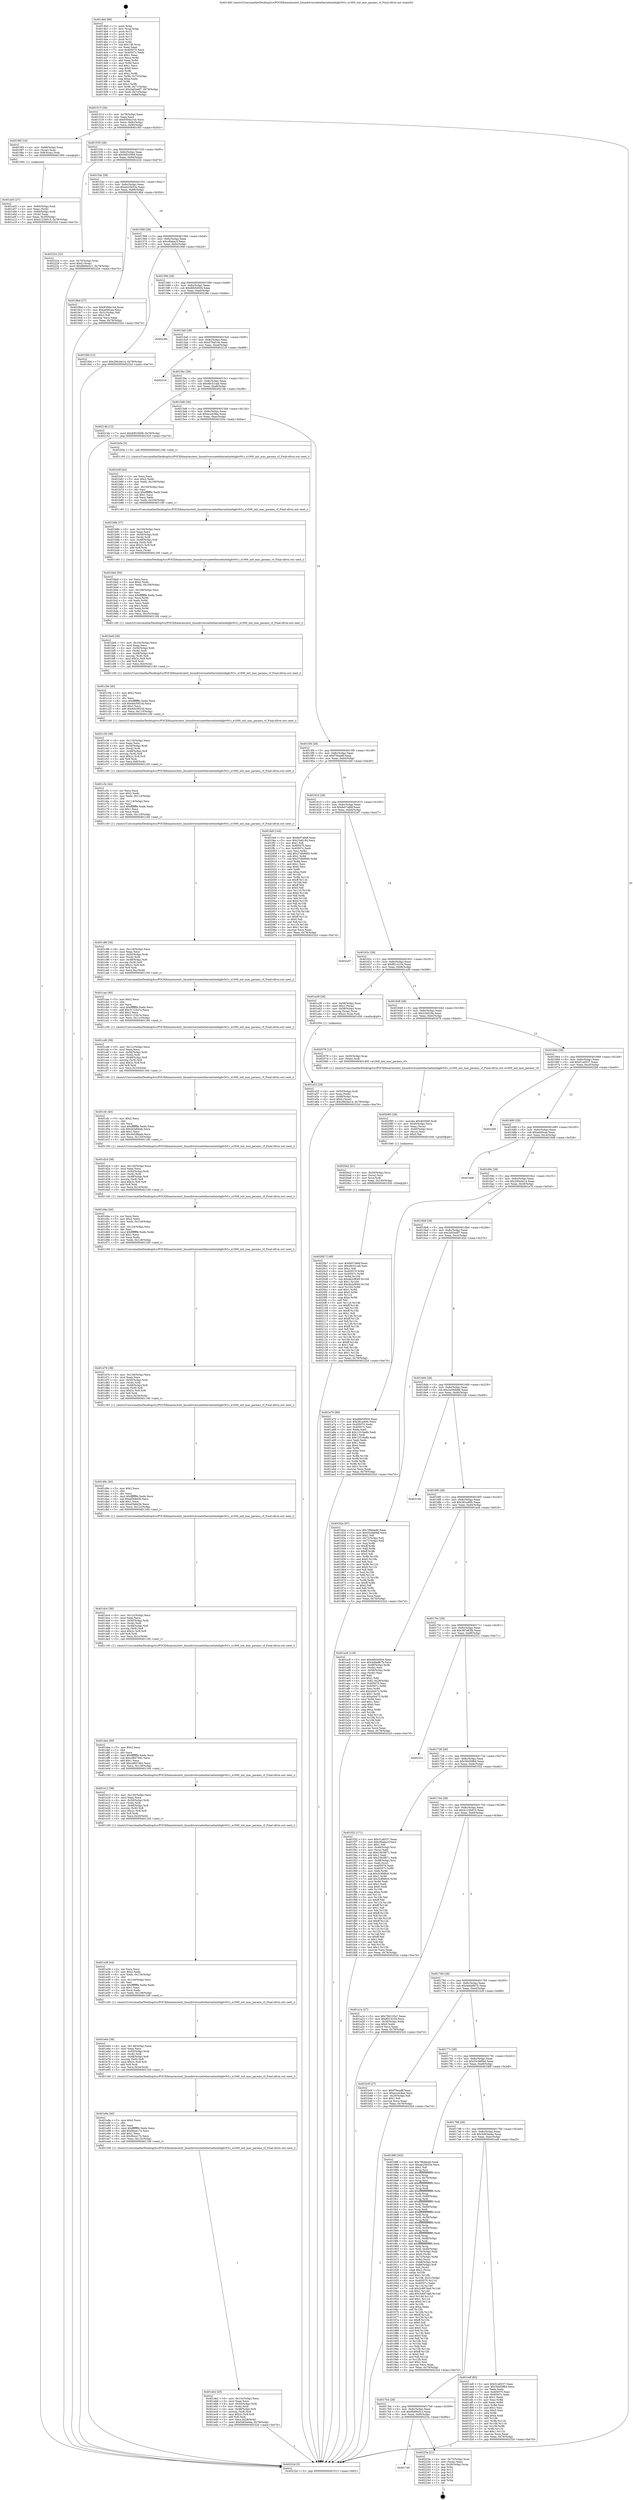 digraph "0x4014b0" {
  label = "0x4014b0 (/mnt/c/Users/mathe/Desktop/tcc/POCII/binaries/extr_linuxdriversnetethernetinteligbvfvf.c_e1000_init_mac_params_vf_Final-ollvm.out::main(0))"
  labelloc = "t"
  node[shape=record]

  Entry [label="",width=0.3,height=0.3,shape=circle,fillcolor=black,style=filled]
  "0x401513" [label="{
     0x401513 [29]\l
     | [instrs]\l
     &nbsp;&nbsp;0x401513 \<+3\>: mov -0x78(%rbp),%eax\l
     &nbsp;&nbsp;0x401516 \<+2\>: mov %eax,%ecx\l
     &nbsp;&nbsp;0x401518 \<+6\>: sub $0x930da144,%ecx\l
     &nbsp;&nbsp;0x40151e \<+6\>: mov %eax,-0x8c(%rbp)\l
     &nbsp;&nbsp;0x401524 \<+6\>: mov %ecx,-0x90(%rbp)\l
     &nbsp;&nbsp;0x40152a \<+6\>: je 00000000004019f3 \<main+0x543\>\l
  }"]
  "0x4019f3" [label="{
     0x4019f3 [16]\l
     | [instrs]\l
     &nbsp;&nbsp;0x4019f3 \<+4\>: mov -0x68(%rbp),%rax\l
     &nbsp;&nbsp;0x4019f7 \<+3\>: mov (%rax),%rax\l
     &nbsp;&nbsp;0x4019fa \<+4\>: mov 0x8(%rax),%rdi\l
     &nbsp;&nbsp;0x4019fe \<+5\>: call 0000000000401060 \<atoi@plt\>\l
     | [calls]\l
     &nbsp;&nbsp;0x401060 \{1\} (unknown)\l
  }"]
  "0x401530" [label="{
     0x401530 [28]\l
     | [instrs]\l
     &nbsp;&nbsp;0x401530 \<+5\>: jmp 0000000000401535 \<main+0x85\>\l
     &nbsp;&nbsp;0x401535 \<+6\>: mov -0x8c(%rbp),%eax\l
     &nbsp;&nbsp;0x40153b \<+5\>: sub $0x9df10569,%eax\l
     &nbsp;&nbsp;0x401540 \<+6\>: mov %eax,-0x94(%rbp)\l
     &nbsp;&nbsp;0x401546 \<+6\>: je 0000000000402224 \<main+0xd74\>\l
  }"]
  Exit [label="",width=0.3,height=0.3,shape=circle,fillcolor=black,style=filled,peripheries=2]
  "0x402224" [label="{
     0x402224 [22]\l
     | [instrs]\l
     &nbsp;&nbsp;0x402224 \<+4\>: mov -0x70(%rbp),%rax\l
     &nbsp;&nbsp;0x402228 \<+6\>: movl $0x0,(%rax)\l
     &nbsp;&nbsp;0x40222e \<+7\>: movl $0x6b66e5c1,-0x78(%rbp)\l
     &nbsp;&nbsp;0x402235 \<+5\>: jmp 000000000040232d \<main+0xe7d\>\l
  }"]
  "0x40154c" [label="{
     0x40154c [28]\l
     | [instrs]\l
     &nbsp;&nbsp;0x40154c \<+5\>: jmp 0000000000401551 \<main+0xa1\>\l
     &nbsp;&nbsp;0x401551 \<+6\>: mov -0x8c(%rbp),%eax\l
     &nbsp;&nbsp;0x401557 \<+5\>: sub $0xab25b53e,%eax\l
     &nbsp;&nbsp;0x40155c \<+6\>: mov %eax,-0x98(%rbp)\l
     &nbsp;&nbsp;0x401562 \<+6\>: je 00000000004019bd \<main+0x50d\>\l
  }"]
  "0x4017d0" [label="{
     0x4017d0\l
  }", style=dashed]
  "0x4019bd" [label="{
     0x4019bd [27]\l
     | [instrs]\l
     &nbsp;&nbsp;0x4019bd \<+5\>: mov $0x930da144,%eax\l
     &nbsp;&nbsp;0x4019c2 \<+5\>: mov $0xad40cae,%ecx\l
     &nbsp;&nbsp;0x4019c7 \<+3\>: mov -0x31(%rbp),%dl\l
     &nbsp;&nbsp;0x4019ca \<+3\>: test $0x1,%dl\l
     &nbsp;&nbsp;0x4019cd \<+3\>: cmovne %ecx,%eax\l
     &nbsp;&nbsp;0x4019d0 \<+3\>: mov %eax,-0x78(%rbp)\l
     &nbsp;&nbsp;0x4019d3 \<+5\>: jmp 000000000040232d \<main+0xe7d\>\l
  }"]
  "0x401568" [label="{
     0x401568 [28]\l
     | [instrs]\l
     &nbsp;&nbsp;0x401568 \<+5\>: jmp 000000000040156d \<main+0xbd\>\l
     &nbsp;&nbsp;0x40156d \<+6\>: mov -0x8c(%rbp),%eax\l
     &nbsp;&nbsp;0x401573 \<+5\>: sub $0xcf0aba1f,%eax\l
     &nbsp;&nbsp;0x401578 \<+6\>: mov %eax,-0x9c(%rbp)\l
     &nbsp;&nbsp;0x40157e \<+6\>: je 0000000000401fdd \<main+0xb2d\>\l
  }"]
  "0x40223a" [label="{
     0x40223a [21]\l
     | [instrs]\l
     &nbsp;&nbsp;0x40223a \<+4\>: mov -0x70(%rbp),%rax\l
     &nbsp;&nbsp;0x40223e \<+2\>: mov (%rax),%eax\l
     &nbsp;&nbsp;0x402240 \<+4\>: lea -0x28(%rbp),%rsp\l
     &nbsp;&nbsp;0x402244 \<+1\>: pop %rbx\l
     &nbsp;&nbsp;0x402245 \<+2\>: pop %r12\l
     &nbsp;&nbsp;0x402247 \<+2\>: pop %r13\l
     &nbsp;&nbsp;0x402249 \<+2\>: pop %r14\l
     &nbsp;&nbsp;0x40224b \<+2\>: pop %r15\l
     &nbsp;&nbsp;0x40224d \<+1\>: pop %rbp\l
     &nbsp;&nbsp;0x40224e \<+1\>: ret\l
  }"]
  "0x401fdd" [label="{
     0x401fdd [12]\l
     | [instrs]\l
     &nbsp;&nbsp;0x401fdd \<+7\>: movl $0x290cbe14,-0x78(%rbp)\l
     &nbsp;&nbsp;0x401fe4 \<+5\>: jmp 000000000040232d \<main+0xe7d\>\l
  }"]
  "0x401584" [label="{
     0x401584 [28]\l
     | [instrs]\l
     &nbsp;&nbsp;0x401584 \<+5\>: jmp 0000000000401589 \<main+0xd9\>\l
     &nbsp;&nbsp;0x401589 \<+6\>: mov -0x8c(%rbp),%eax\l
     &nbsp;&nbsp;0x40158f \<+5\>: sub $0xd6b5d504,%eax\l
     &nbsp;&nbsp;0x401594 \<+6\>: mov %eax,-0xa0(%rbp)\l
     &nbsp;&nbsp;0x40159a \<+6\>: je 000000000040228e \<main+0xdde\>\l
  }"]
  "0x4020b7" [label="{
     0x4020b7 [148]\l
     | [instrs]\l
     &nbsp;&nbsp;0x4020b7 \<+5\>: mov $0xfe0748df,%eax\l
     &nbsp;&nbsp;0x4020bc \<+5\>: mov $0xe8c51cab,%esi\l
     &nbsp;&nbsp;0x4020c1 \<+2\>: mov $0x1,%dl\l
     &nbsp;&nbsp;0x4020c3 \<+8\>: mov 0x405070,%r8d\l
     &nbsp;&nbsp;0x4020cb \<+8\>: mov 0x40507c,%r9d\l
     &nbsp;&nbsp;0x4020d3 \<+3\>: mov %r8d,%r10d\l
     &nbsp;&nbsp;0x4020d6 \<+7\>: sub $0x4b2cf649,%r10d\l
     &nbsp;&nbsp;0x4020dd \<+4\>: sub $0x1,%r10d\l
     &nbsp;&nbsp;0x4020e1 \<+7\>: add $0x4b2cf649,%r10d\l
     &nbsp;&nbsp;0x4020e8 \<+4\>: imul %r10d,%r8d\l
     &nbsp;&nbsp;0x4020ec \<+4\>: and $0x1,%r8d\l
     &nbsp;&nbsp;0x4020f0 \<+4\>: cmp $0x0,%r8d\l
     &nbsp;&nbsp;0x4020f4 \<+4\>: sete %r11b\l
     &nbsp;&nbsp;0x4020f8 \<+4\>: cmp $0xa,%r9d\l
     &nbsp;&nbsp;0x4020fc \<+3\>: setl %bl\l
     &nbsp;&nbsp;0x4020ff \<+3\>: mov %r11b,%r14b\l
     &nbsp;&nbsp;0x402102 \<+4\>: xor $0xff,%r14b\l
     &nbsp;&nbsp;0x402106 \<+3\>: mov %bl,%r15b\l
     &nbsp;&nbsp;0x402109 \<+4\>: xor $0xff,%r15b\l
     &nbsp;&nbsp;0x40210d \<+3\>: xor $0x1,%dl\l
     &nbsp;&nbsp;0x402110 \<+3\>: mov %r14b,%r12b\l
     &nbsp;&nbsp;0x402113 \<+4\>: and $0xff,%r12b\l
     &nbsp;&nbsp;0x402117 \<+3\>: and %dl,%r11b\l
     &nbsp;&nbsp;0x40211a \<+3\>: mov %r15b,%r13b\l
     &nbsp;&nbsp;0x40211d \<+4\>: and $0xff,%r13b\l
     &nbsp;&nbsp;0x402121 \<+2\>: and %dl,%bl\l
     &nbsp;&nbsp;0x402123 \<+3\>: or %r11b,%r12b\l
     &nbsp;&nbsp;0x402126 \<+3\>: or %bl,%r13b\l
     &nbsp;&nbsp;0x402129 \<+3\>: xor %r13b,%r12b\l
     &nbsp;&nbsp;0x40212c \<+3\>: or %r15b,%r14b\l
     &nbsp;&nbsp;0x40212f \<+4\>: xor $0xff,%r14b\l
     &nbsp;&nbsp;0x402133 \<+3\>: or $0x1,%dl\l
     &nbsp;&nbsp;0x402136 \<+3\>: and %dl,%r14b\l
     &nbsp;&nbsp;0x402139 \<+3\>: or %r14b,%r12b\l
     &nbsp;&nbsp;0x40213c \<+4\>: test $0x1,%r12b\l
     &nbsp;&nbsp;0x402140 \<+3\>: cmovne %esi,%eax\l
     &nbsp;&nbsp;0x402143 \<+3\>: mov %eax,-0x78(%rbp)\l
     &nbsp;&nbsp;0x402146 \<+5\>: jmp 000000000040232d \<main+0xe7d\>\l
  }"]
  "0x40228e" [label="{
     0x40228e\l
  }", style=dashed]
  "0x4015a0" [label="{
     0x4015a0 [28]\l
     | [instrs]\l
     &nbsp;&nbsp;0x4015a0 \<+5\>: jmp 00000000004015a5 \<main+0xf5\>\l
     &nbsp;&nbsp;0x4015a5 \<+6\>: mov -0x8c(%rbp),%eax\l
     &nbsp;&nbsp;0x4015ab \<+5\>: sub $0xd79af14e,%eax\l
     &nbsp;&nbsp;0x4015b0 \<+6\>: mov %eax,-0xa4(%rbp)\l
     &nbsp;&nbsp;0x4015b6 \<+6\>: je 0000000000402218 \<main+0xd68\>\l
  }"]
  "0x4020a2" [label="{
     0x4020a2 [21]\l
     | [instrs]\l
     &nbsp;&nbsp;0x4020a2 \<+4\>: mov -0x50(%rbp),%rcx\l
     &nbsp;&nbsp;0x4020a6 \<+3\>: mov (%rcx),%rcx\l
     &nbsp;&nbsp;0x4020a9 \<+3\>: mov %rcx,%rdi\l
     &nbsp;&nbsp;0x4020ac \<+6\>: mov %eax,-0x140(%rbp)\l
     &nbsp;&nbsp;0x4020b2 \<+5\>: call 0000000000401030 \<free@plt\>\l
     | [calls]\l
     &nbsp;&nbsp;0x401030 \{1\} (unknown)\l
  }"]
  "0x402218" [label="{
     0x402218\l
  }", style=dashed]
  "0x4015bc" [label="{
     0x4015bc [28]\l
     | [instrs]\l
     &nbsp;&nbsp;0x4015bc \<+5\>: jmp 00000000004015c1 \<main+0x111\>\l
     &nbsp;&nbsp;0x4015c1 \<+6\>: mov -0x8c(%rbp),%eax\l
     &nbsp;&nbsp;0x4015c7 \<+5\>: sub $0xe8c51cab,%eax\l
     &nbsp;&nbsp;0x4015cc \<+6\>: mov %eax,-0xa8(%rbp)\l
     &nbsp;&nbsp;0x4015d2 \<+6\>: je 000000000040214b \<main+0xc9b\>\l
  }"]
  "0x402085" [label="{
     0x402085 [29]\l
     | [instrs]\l
     &nbsp;&nbsp;0x402085 \<+10\>: movabs $0x4030b6,%rdi\l
     &nbsp;&nbsp;0x40208f \<+4\>: mov -0x40(%rbp),%rcx\l
     &nbsp;&nbsp;0x402093 \<+2\>: mov %eax,(%rcx)\l
     &nbsp;&nbsp;0x402095 \<+4\>: mov -0x40(%rbp),%rcx\l
     &nbsp;&nbsp;0x402099 \<+2\>: mov (%rcx),%esi\l
     &nbsp;&nbsp;0x40209b \<+2\>: mov $0x0,%al\l
     &nbsp;&nbsp;0x40209d \<+5\>: call 0000000000401040 \<printf@plt\>\l
     | [calls]\l
     &nbsp;&nbsp;0x401040 \{1\} (unknown)\l
  }"]
  "0x40214b" [label="{
     0x40214b [12]\l
     | [instrs]\l
     &nbsp;&nbsp;0x40214b \<+7\>: movl $0x9df10569,-0x78(%rbp)\l
     &nbsp;&nbsp;0x402152 \<+5\>: jmp 000000000040232d \<main+0xe7d\>\l
  }"]
  "0x4015d8" [label="{
     0x4015d8 [28]\l
     | [instrs]\l
     &nbsp;&nbsp;0x4015d8 \<+5\>: jmp 00000000004015dd \<main+0x12d\>\l
     &nbsp;&nbsp;0x4015dd \<+6\>: mov -0x8c(%rbp),%eax\l
     &nbsp;&nbsp;0x4015e3 \<+5\>: sub $0xeccdc8ae,%eax\l
     &nbsp;&nbsp;0x4015e8 \<+6\>: mov %eax,-0xac(%rbp)\l
     &nbsp;&nbsp;0x4015ee \<+6\>: je 0000000000401b5a \<main+0x6aa\>\l
  }"]
  "0x4017b4" [label="{
     0x4017b4 [28]\l
     | [instrs]\l
     &nbsp;&nbsp;0x4017b4 \<+5\>: jmp 00000000004017b9 \<main+0x309\>\l
     &nbsp;&nbsp;0x4017b9 \<+6\>: mov -0x8c(%rbp),%eax\l
     &nbsp;&nbsp;0x4017bf \<+5\>: sub $0x6b66e5c1,%eax\l
     &nbsp;&nbsp;0x4017c4 \<+6\>: mov %eax,-0xf0(%rbp)\l
     &nbsp;&nbsp;0x4017ca \<+6\>: je 000000000040223a \<main+0xd8a\>\l
  }"]
  "0x401b5a" [label="{
     0x401b5a [5]\l
     | [instrs]\l
     &nbsp;&nbsp;0x401b5a \<+5\>: call 0000000000401160 \<next_i\>\l
     | [calls]\l
     &nbsp;&nbsp;0x401160 \{1\} (/mnt/c/Users/mathe/Desktop/tcc/POCII/binaries/extr_linuxdriversnetethernetinteligbvfvf.c_e1000_init_mac_params_vf_Final-ollvm.out::next_i)\l
  }"]
  "0x4015f4" [label="{
     0x4015f4 [28]\l
     | [instrs]\l
     &nbsp;&nbsp;0x4015f4 \<+5\>: jmp 00000000004015f9 \<main+0x149\>\l
     &nbsp;&nbsp;0x4015f9 \<+6\>: mov -0x8c(%rbp),%eax\l
     &nbsp;&nbsp;0x4015ff \<+5\>: sub $0xf7feaa8f,%eax\l
     &nbsp;&nbsp;0x401604 \<+6\>: mov %eax,-0xb0(%rbp)\l
     &nbsp;&nbsp;0x40160a \<+6\>: je 0000000000401fe9 \<main+0xb39\>\l
  }"]
  "0x401edf" [label="{
     0x401edf [83]\l
     | [instrs]\l
     &nbsp;&nbsp;0x401edf \<+5\>: mov $0x51a6537,%eax\l
     &nbsp;&nbsp;0x401ee4 \<+5\>: mov $0x3bb50f6d,%ecx\l
     &nbsp;&nbsp;0x401ee9 \<+2\>: xor %edx,%edx\l
     &nbsp;&nbsp;0x401eeb \<+7\>: mov 0x405070,%esi\l
     &nbsp;&nbsp;0x401ef2 \<+7\>: mov 0x40507c,%edi\l
     &nbsp;&nbsp;0x401ef9 \<+3\>: sub $0x1,%edx\l
     &nbsp;&nbsp;0x401efc \<+3\>: mov %esi,%r8d\l
     &nbsp;&nbsp;0x401eff \<+3\>: add %edx,%r8d\l
     &nbsp;&nbsp;0x401f02 \<+4\>: imul %r8d,%esi\l
     &nbsp;&nbsp;0x401f06 \<+3\>: and $0x1,%esi\l
     &nbsp;&nbsp;0x401f09 \<+3\>: cmp $0x0,%esi\l
     &nbsp;&nbsp;0x401f0c \<+4\>: sete %r9b\l
     &nbsp;&nbsp;0x401f10 \<+3\>: cmp $0xa,%edi\l
     &nbsp;&nbsp;0x401f13 \<+4\>: setl %r10b\l
     &nbsp;&nbsp;0x401f17 \<+3\>: mov %r9b,%r11b\l
     &nbsp;&nbsp;0x401f1a \<+3\>: and %r10b,%r11b\l
     &nbsp;&nbsp;0x401f1d \<+3\>: xor %r10b,%r9b\l
     &nbsp;&nbsp;0x401f20 \<+3\>: or %r9b,%r11b\l
     &nbsp;&nbsp;0x401f23 \<+4\>: test $0x1,%r11b\l
     &nbsp;&nbsp;0x401f27 \<+3\>: cmovne %ecx,%eax\l
     &nbsp;&nbsp;0x401f2a \<+3\>: mov %eax,-0x78(%rbp)\l
     &nbsp;&nbsp;0x401f2d \<+5\>: jmp 000000000040232d \<main+0xe7d\>\l
  }"]
  "0x401fe9" [label="{
     0x401fe9 [144]\l
     | [instrs]\l
     &nbsp;&nbsp;0x401fe9 \<+5\>: mov $0xfe0748df,%eax\l
     &nbsp;&nbsp;0x401fee \<+5\>: mov $0x23a6194,%ecx\l
     &nbsp;&nbsp;0x401ff3 \<+2\>: mov $0x1,%dl\l
     &nbsp;&nbsp;0x401ff5 \<+7\>: mov 0x405070,%esi\l
     &nbsp;&nbsp;0x401ffc \<+7\>: mov 0x40507c,%edi\l
     &nbsp;&nbsp;0x402003 \<+3\>: mov %esi,%r8d\l
     &nbsp;&nbsp;0x402006 \<+7\>: add $0x37db9095,%r8d\l
     &nbsp;&nbsp;0x40200d \<+4\>: sub $0x1,%r8d\l
     &nbsp;&nbsp;0x402011 \<+7\>: sub $0x37db9095,%r8d\l
     &nbsp;&nbsp;0x402018 \<+4\>: imul %r8d,%esi\l
     &nbsp;&nbsp;0x40201c \<+3\>: and $0x1,%esi\l
     &nbsp;&nbsp;0x40201f \<+3\>: cmp $0x0,%esi\l
     &nbsp;&nbsp;0x402022 \<+4\>: sete %r9b\l
     &nbsp;&nbsp;0x402026 \<+3\>: cmp $0xa,%edi\l
     &nbsp;&nbsp;0x402029 \<+4\>: setl %r10b\l
     &nbsp;&nbsp;0x40202d \<+3\>: mov %r9b,%r11b\l
     &nbsp;&nbsp;0x402030 \<+4\>: xor $0xff,%r11b\l
     &nbsp;&nbsp;0x402034 \<+3\>: mov %r10b,%bl\l
     &nbsp;&nbsp;0x402037 \<+3\>: xor $0xff,%bl\l
     &nbsp;&nbsp;0x40203a \<+3\>: xor $0x0,%dl\l
     &nbsp;&nbsp;0x40203d \<+3\>: mov %r11b,%r14b\l
     &nbsp;&nbsp;0x402040 \<+4\>: and $0x0,%r14b\l
     &nbsp;&nbsp;0x402044 \<+3\>: and %dl,%r9b\l
     &nbsp;&nbsp;0x402047 \<+3\>: mov %bl,%r15b\l
     &nbsp;&nbsp;0x40204a \<+4\>: and $0x0,%r15b\l
     &nbsp;&nbsp;0x40204e \<+3\>: and %dl,%r10b\l
     &nbsp;&nbsp;0x402051 \<+3\>: or %r9b,%r14b\l
     &nbsp;&nbsp;0x402054 \<+3\>: or %r10b,%r15b\l
     &nbsp;&nbsp;0x402057 \<+3\>: xor %r15b,%r14b\l
     &nbsp;&nbsp;0x40205a \<+3\>: or %bl,%r11b\l
     &nbsp;&nbsp;0x40205d \<+4\>: xor $0xff,%r11b\l
     &nbsp;&nbsp;0x402061 \<+3\>: or $0x0,%dl\l
     &nbsp;&nbsp;0x402064 \<+3\>: and %dl,%r11b\l
     &nbsp;&nbsp;0x402067 \<+3\>: or %r11b,%r14b\l
     &nbsp;&nbsp;0x40206a \<+4\>: test $0x1,%r14b\l
     &nbsp;&nbsp;0x40206e \<+3\>: cmovne %ecx,%eax\l
     &nbsp;&nbsp;0x402071 \<+3\>: mov %eax,-0x78(%rbp)\l
     &nbsp;&nbsp;0x402074 \<+5\>: jmp 000000000040232d \<main+0xe7d\>\l
  }"]
  "0x401610" [label="{
     0x401610 [28]\l
     | [instrs]\l
     &nbsp;&nbsp;0x401610 \<+5\>: jmp 0000000000401615 \<main+0x165\>\l
     &nbsp;&nbsp;0x401615 \<+6\>: mov -0x8c(%rbp),%eax\l
     &nbsp;&nbsp;0x40161b \<+5\>: sub $0xfe0748df,%eax\l
     &nbsp;&nbsp;0x401620 \<+6\>: mov %eax,-0xb4(%rbp)\l
     &nbsp;&nbsp;0x401626 \<+6\>: je 00000000004022d7 \<main+0xe27\>\l
  }"]
  "0x401eb2" [label="{
     0x401eb2 [45]\l
     | [instrs]\l
     &nbsp;&nbsp;0x401eb2 \<+6\>: mov -0x13c(%rbp),%ecx\l
     &nbsp;&nbsp;0x401eb8 \<+3\>: imul %eax,%ecx\l
     &nbsp;&nbsp;0x401ebb \<+4\>: mov -0x50(%rbp),%rdi\l
     &nbsp;&nbsp;0x401ebf \<+3\>: mov (%rdi),%rdi\l
     &nbsp;&nbsp;0x401ec2 \<+4\>: mov -0x48(%rbp),%r8\l
     &nbsp;&nbsp;0x401ec6 \<+3\>: movslq (%r8),%r8\l
     &nbsp;&nbsp;0x401ec9 \<+4\>: imul $0x2c,%r8,%r8\l
     &nbsp;&nbsp;0x401ecd \<+3\>: add %r8,%rdi\l
     &nbsp;&nbsp;0x401ed0 \<+3\>: mov %ecx,0x28(%rdi)\l
     &nbsp;&nbsp;0x401ed3 \<+7\>: movl $0x5d63ee4a,-0x78(%rbp)\l
     &nbsp;&nbsp;0x401eda \<+5\>: jmp 000000000040232d \<main+0xe7d\>\l
  }"]
  "0x4022d7" [label="{
     0x4022d7\l
  }", style=dashed]
  "0x40162c" [label="{
     0x40162c [28]\l
     | [instrs]\l
     &nbsp;&nbsp;0x40162c \<+5\>: jmp 0000000000401631 \<main+0x181\>\l
     &nbsp;&nbsp;0x401631 \<+6\>: mov -0x8c(%rbp),%eax\l
     &nbsp;&nbsp;0x401637 \<+5\>: sub $0xff214104,%eax\l
     &nbsp;&nbsp;0x40163c \<+6\>: mov %eax,-0xb8(%rbp)\l
     &nbsp;&nbsp;0x401642 \<+6\>: je 0000000000401a39 \<main+0x589\>\l
  }"]
  "0x401e8a" [label="{
     0x401e8a [40]\l
     | [instrs]\l
     &nbsp;&nbsp;0x401e8a \<+5\>: mov $0x2,%ecx\l
     &nbsp;&nbsp;0x401e8f \<+1\>: cltd\l
     &nbsp;&nbsp;0x401e90 \<+2\>: idiv %ecx\l
     &nbsp;&nbsp;0x401e92 \<+6\>: imul $0xfffffffe,%edx,%ecx\l
     &nbsp;&nbsp;0x401e98 \<+6\>: add $0x9bca174,%ecx\l
     &nbsp;&nbsp;0x401e9e \<+3\>: add $0x1,%ecx\l
     &nbsp;&nbsp;0x401ea1 \<+6\>: sub $0x9bca174,%ecx\l
     &nbsp;&nbsp;0x401ea7 \<+6\>: mov %ecx,-0x13c(%rbp)\l
     &nbsp;&nbsp;0x401ead \<+5\>: call 0000000000401160 \<next_i\>\l
     | [calls]\l
     &nbsp;&nbsp;0x401160 \{1\} (/mnt/c/Users/mathe/Desktop/tcc/POCII/binaries/extr_linuxdriversnetethernetinteligbvfvf.c_e1000_init_mac_params_vf_Final-ollvm.out::next_i)\l
  }"]
  "0x401a39" [label="{
     0x401a39 [26]\l
     | [instrs]\l
     &nbsp;&nbsp;0x401a39 \<+4\>: mov -0x58(%rbp),%rax\l
     &nbsp;&nbsp;0x401a3d \<+6\>: movl $0x1,(%rax)\l
     &nbsp;&nbsp;0x401a43 \<+4\>: mov -0x58(%rbp),%rax\l
     &nbsp;&nbsp;0x401a47 \<+3\>: movslq (%rax),%rax\l
     &nbsp;&nbsp;0x401a4a \<+4\>: imul $0x2c,%rax,%rdi\l
     &nbsp;&nbsp;0x401a4e \<+5\>: call 0000000000401050 \<malloc@plt\>\l
     | [calls]\l
     &nbsp;&nbsp;0x401050 \{1\} (unknown)\l
  }"]
  "0x401648" [label="{
     0x401648 [28]\l
     | [instrs]\l
     &nbsp;&nbsp;0x401648 \<+5\>: jmp 000000000040164d \<main+0x19d\>\l
     &nbsp;&nbsp;0x40164d \<+6\>: mov -0x8c(%rbp),%eax\l
     &nbsp;&nbsp;0x401653 \<+5\>: sub $0x23a6194,%eax\l
     &nbsp;&nbsp;0x401658 \<+6\>: mov %eax,-0xbc(%rbp)\l
     &nbsp;&nbsp;0x40165e \<+6\>: je 0000000000402079 \<main+0xbc9\>\l
  }"]
  "0x401e64" [label="{
     0x401e64 [38]\l
     | [instrs]\l
     &nbsp;&nbsp;0x401e64 \<+6\>: mov -0x138(%rbp),%ecx\l
     &nbsp;&nbsp;0x401e6a \<+3\>: imul %eax,%ecx\l
     &nbsp;&nbsp;0x401e6d \<+4\>: mov -0x50(%rbp),%rdi\l
     &nbsp;&nbsp;0x401e71 \<+3\>: mov (%rdi),%rdi\l
     &nbsp;&nbsp;0x401e74 \<+4\>: mov -0x48(%rbp),%r8\l
     &nbsp;&nbsp;0x401e78 \<+3\>: movslq (%r8),%r8\l
     &nbsp;&nbsp;0x401e7b \<+4\>: imul $0x2c,%r8,%r8\l
     &nbsp;&nbsp;0x401e7f \<+3\>: add %r8,%rdi\l
     &nbsp;&nbsp;0x401e82 \<+3\>: mov %ecx,0x24(%rdi)\l
     &nbsp;&nbsp;0x401e85 \<+5\>: call 0000000000401160 \<next_i\>\l
     | [calls]\l
     &nbsp;&nbsp;0x401160 \{1\} (/mnt/c/Users/mathe/Desktop/tcc/POCII/binaries/extr_linuxdriversnetethernetinteligbvfvf.c_e1000_init_mac_params_vf_Final-ollvm.out::next_i)\l
  }"]
  "0x402079" [label="{
     0x402079 [12]\l
     | [instrs]\l
     &nbsp;&nbsp;0x402079 \<+4\>: mov -0x50(%rbp),%rax\l
     &nbsp;&nbsp;0x40207d \<+3\>: mov (%rax),%rdi\l
     &nbsp;&nbsp;0x402080 \<+5\>: call 0000000000401400 \<e1000_init_mac_params_vf\>\l
     | [calls]\l
     &nbsp;&nbsp;0x401400 \{1\} (/mnt/c/Users/mathe/Desktop/tcc/POCII/binaries/extr_linuxdriversnetethernetinteligbvfvf.c_e1000_init_mac_params_vf_Final-ollvm.out::e1000_init_mac_params_vf)\l
  }"]
  "0x401664" [label="{
     0x401664 [28]\l
     | [instrs]\l
     &nbsp;&nbsp;0x401664 \<+5\>: jmp 0000000000401669 \<main+0x1b9\>\l
     &nbsp;&nbsp;0x401669 \<+6\>: mov -0x8c(%rbp),%eax\l
     &nbsp;&nbsp;0x40166f \<+5\>: sub $0x51a6537,%eax\l
     &nbsp;&nbsp;0x401674 \<+6\>: mov %eax,-0xc0(%rbp)\l
     &nbsp;&nbsp;0x40167a \<+6\>: je 00000000004022b0 \<main+0xe00\>\l
  }"]
  "0x401e38" [label="{
     0x401e38 [44]\l
     | [instrs]\l
     &nbsp;&nbsp;0x401e38 \<+2\>: xor %ecx,%ecx\l
     &nbsp;&nbsp;0x401e3a \<+5\>: mov $0x2,%edx\l
     &nbsp;&nbsp;0x401e3f \<+6\>: mov %edx,-0x134(%rbp)\l
     &nbsp;&nbsp;0x401e45 \<+1\>: cltd\l
     &nbsp;&nbsp;0x401e46 \<+6\>: mov -0x134(%rbp),%esi\l
     &nbsp;&nbsp;0x401e4c \<+2\>: idiv %esi\l
     &nbsp;&nbsp;0x401e4e \<+6\>: imul $0xfffffffe,%edx,%edx\l
     &nbsp;&nbsp;0x401e54 \<+3\>: sub $0x1,%ecx\l
     &nbsp;&nbsp;0x401e57 \<+2\>: sub %ecx,%edx\l
     &nbsp;&nbsp;0x401e59 \<+6\>: mov %edx,-0x138(%rbp)\l
     &nbsp;&nbsp;0x401e5f \<+5\>: call 0000000000401160 \<next_i\>\l
     | [calls]\l
     &nbsp;&nbsp;0x401160 \{1\} (/mnt/c/Users/mathe/Desktop/tcc/POCII/binaries/extr_linuxdriversnetethernetinteligbvfvf.c_e1000_init_mac_params_vf_Final-ollvm.out::next_i)\l
  }"]
  "0x4022b0" [label="{
     0x4022b0\l
  }", style=dashed]
  "0x401680" [label="{
     0x401680 [28]\l
     | [instrs]\l
     &nbsp;&nbsp;0x401680 \<+5\>: jmp 0000000000401685 \<main+0x1d5\>\l
     &nbsp;&nbsp;0x401685 \<+6\>: mov -0x8c(%rbp),%eax\l
     &nbsp;&nbsp;0x40168b \<+5\>: sub $0xad40cae,%eax\l
     &nbsp;&nbsp;0x401690 \<+6\>: mov %eax,-0xc4(%rbp)\l
     &nbsp;&nbsp;0x401696 \<+6\>: je 00000000004019d8 \<main+0x528\>\l
  }"]
  "0x401e12" [label="{
     0x401e12 [38]\l
     | [instrs]\l
     &nbsp;&nbsp;0x401e12 \<+6\>: mov -0x130(%rbp),%ecx\l
     &nbsp;&nbsp;0x401e18 \<+3\>: imul %eax,%ecx\l
     &nbsp;&nbsp;0x401e1b \<+4\>: mov -0x50(%rbp),%rdi\l
     &nbsp;&nbsp;0x401e1f \<+3\>: mov (%rdi),%rdi\l
     &nbsp;&nbsp;0x401e22 \<+4\>: mov -0x48(%rbp),%r8\l
     &nbsp;&nbsp;0x401e26 \<+3\>: movslq (%r8),%r8\l
     &nbsp;&nbsp;0x401e29 \<+4\>: imul $0x2c,%r8,%r8\l
     &nbsp;&nbsp;0x401e2d \<+3\>: add %r8,%rdi\l
     &nbsp;&nbsp;0x401e30 \<+3\>: mov %ecx,0x20(%rdi)\l
     &nbsp;&nbsp;0x401e33 \<+5\>: call 0000000000401160 \<next_i\>\l
     | [calls]\l
     &nbsp;&nbsp;0x401160 \{1\} (/mnt/c/Users/mathe/Desktop/tcc/POCII/binaries/extr_linuxdriversnetethernetinteligbvfvf.c_e1000_init_mac_params_vf_Final-ollvm.out::next_i)\l
  }"]
  "0x4019d8" [label="{
     0x4019d8\l
  }", style=dashed]
  "0x40169c" [label="{
     0x40169c [28]\l
     | [instrs]\l
     &nbsp;&nbsp;0x40169c \<+5\>: jmp 00000000004016a1 \<main+0x1f1\>\l
     &nbsp;&nbsp;0x4016a1 \<+6\>: mov -0x8c(%rbp),%eax\l
     &nbsp;&nbsp;0x4016a7 \<+5\>: sub $0x290cbe14,%eax\l
     &nbsp;&nbsp;0x4016ac \<+6\>: mov %eax,-0xc8(%rbp)\l
     &nbsp;&nbsp;0x4016b2 \<+6\>: je 0000000000401a70 \<main+0x5c0\>\l
  }"]
  "0x401dea" [label="{
     0x401dea [40]\l
     | [instrs]\l
     &nbsp;&nbsp;0x401dea \<+5\>: mov $0x2,%ecx\l
     &nbsp;&nbsp;0x401def \<+1\>: cltd\l
     &nbsp;&nbsp;0x401df0 \<+2\>: idiv %ecx\l
     &nbsp;&nbsp;0x401df2 \<+6\>: imul $0xfffffffe,%edx,%ecx\l
     &nbsp;&nbsp;0x401df8 \<+6\>: sub $0xcd847462,%ecx\l
     &nbsp;&nbsp;0x401dfe \<+3\>: add $0x1,%ecx\l
     &nbsp;&nbsp;0x401e01 \<+6\>: add $0xcd847462,%ecx\l
     &nbsp;&nbsp;0x401e07 \<+6\>: mov %ecx,-0x130(%rbp)\l
     &nbsp;&nbsp;0x401e0d \<+5\>: call 0000000000401160 \<next_i\>\l
     | [calls]\l
     &nbsp;&nbsp;0x401160 \{1\} (/mnt/c/Users/mathe/Desktop/tcc/POCII/binaries/extr_linuxdriversnetethernetinteligbvfvf.c_e1000_init_mac_params_vf_Final-ollvm.out::next_i)\l
  }"]
  "0x401a70" [label="{
     0x401a70 [88]\l
     | [instrs]\l
     &nbsp;&nbsp;0x401a70 \<+5\>: mov $0xd6b5d504,%eax\l
     &nbsp;&nbsp;0x401a75 \<+5\>: mov $0x381a40fc,%ecx\l
     &nbsp;&nbsp;0x401a7a \<+7\>: mov 0x405070,%edx\l
     &nbsp;&nbsp;0x401a81 \<+7\>: mov 0x40507c,%esi\l
     &nbsp;&nbsp;0x401a88 \<+2\>: mov %edx,%edi\l
     &nbsp;&nbsp;0x401a8a \<+6\>: add $0x1251ba8b,%edi\l
     &nbsp;&nbsp;0x401a90 \<+3\>: sub $0x1,%edi\l
     &nbsp;&nbsp;0x401a93 \<+6\>: sub $0x1251ba8b,%edi\l
     &nbsp;&nbsp;0x401a99 \<+3\>: imul %edi,%edx\l
     &nbsp;&nbsp;0x401a9c \<+3\>: and $0x1,%edx\l
     &nbsp;&nbsp;0x401a9f \<+3\>: cmp $0x0,%edx\l
     &nbsp;&nbsp;0x401aa2 \<+4\>: sete %r8b\l
     &nbsp;&nbsp;0x401aa6 \<+3\>: cmp $0xa,%esi\l
     &nbsp;&nbsp;0x401aa9 \<+4\>: setl %r9b\l
     &nbsp;&nbsp;0x401aad \<+3\>: mov %r8b,%r10b\l
     &nbsp;&nbsp;0x401ab0 \<+3\>: and %r9b,%r10b\l
     &nbsp;&nbsp;0x401ab3 \<+3\>: xor %r9b,%r8b\l
     &nbsp;&nbsp;0x401ab6 \<+3\>: or %r8b,%r10b\l
     &nbsp;&nbsp;0x401ab9 \<+4\>: test $0x1,%r10b\l
     &nbsp;&nbsp;0x401abd \<+3\>: cmovne %ecx,%eax\l
     &nbsp;&nbsp;0x401ac0 \<+3\>: mov %eax,-0x78(%rbp)\l
     &nbsp;&nbsp;0x401ac3 \<+5\>: jmp 000000000040232d \<main+0xe7d\>\l
  }"]
  "0x4016b8" [label="{
     0x4016b8 [28]\l
     | [instrs]\l
     &nbsp;&nbsp;0x4016b8 \<+5\>: jmp 00000000004016bd \<main+0x20d\>\l
     &nbsp;&nbsp;0x4016bd \<+6\>: mov -0x8c(%rbp),%eax\l
     &nbsp;&nbsp;0x4016c3 \<+5\>: sub $0x2a02edf7,%eax\l
     &nbsp;&nbsp;0x4016c8 \<+6\>: mov %eax,-0xcc(%rbp)\l
     &nbsp;&nbsp;0x4016ce \<+6\>: je 000000000040182e \<main+0x37e\>\l
  }"]
  "0x401dc4" [label="{
     0x401dc4 [38]\l
     | [instrs]\l
     &nbsp;&nbsp;0x401dc4 \<+6\>: mov -0x12c(%rbp),%ecx\l
     &nbsp;&nbsp;0x401dca \<+3\>: imul %eax,%ecx\l
     &nbsp;&nbsp;0x401dcd \<+4\>: mov -0x50(%rbp),%rdi\l
     &nbsp;&nbsp;0x401dd1 \<+3\>: mov (%rdi),%rdi\l
     &nbsp;&nbsp;0x401dd4 \<+4\>: mov -0x48(%rbp),%r8\l
     &nbsp;&nbsp;0x401dd8 \<+3\>: movslq (%r8),%r8\l
     &nbsp;&nbsp;0x401ddb \<+4\>: imul $0x2c,%r8,%r8\l
     &nbsp;&nbsp;0x401ddf \<+3\>: add %r8,%rdi\l
     &nbsp;&nbsp;0x401de2 \<+3\>: mov %ecx,0x1c(%rdi)\l
     &nbsp;&nbsp;0x401de5 \<+5\>: call 0000000000401160 \<next_i\>\l
     | [calls]\l
     &nbsp;&nbsp;0x401160 \{1\} (/mnt/c/Users/mathe/Desktop/tcc/POCII/binaries/extr_linuxdriversnetethernetinteligbvfvf.c_e1000_init_mac_params_vf_Final-ollvm.out::next_i)\l
  }"]
  "0x40182e" [label="{
     0x40182e [97]\l
     | [instrs]\l
     &nbsp;&nbsp;0x40182e \<+5\>: mov $0x7f84bedd,%eax\l
     &nbsp;&nbsp;0x401833 \<+5\>: mov $0x55c9d0b6,%ecx\l
     &nbsp;&nbsp;0x401838 \<+2\>: mov $0x1,%dl\l
     &nbsp;&nbsp;0x40183a \<+4\>: mov -0x72(%rbp),%sil\l
     &nbsp;&nbsp;0x40183e \<+4\>: mov -0x71(%rbp),%dil\l
     &nbsp;&nbsp;0x401842 \<+3\>: mov %sil,%r8b\l
     &nbsp;&nbsp;0x401845 \<+4\>: xor $0xff,%r8b\l
     &nbsp;&nbsp;0x401849 \<+3\>: mov %dil,%r9b\l
     &nbsp;&nbsp;0x40184c \<+4\>: xor $0xff,%r9b\l
     &nbsp;&nbsp;0x401850 \<+3\>: xor $0x0,%dl\l
     &nbsp;&nbsp;0x401853 \<+3\>: mov %r8b,%r10b\l
     &nbsp;&nbsp;0x401856 \<+4\>: and $0x0,%r10b\l
     &nbsp;&nbsp;0x40185a \<+3\>: and %dl,%sil\l
     &nbsp;&nbsp;0x40185d \<+3\>: mov %r9b,%r11b\l
     &nbsp;&nbsp;0x401860 \<+4\>: and $0x0,%r11b\l
     &nbsp;&nbsp;0x401864 \<+3\>: and %dl,%dil\l
     &nbsp;&nbsp;0x401867 \<+3\>: or %sil,%r10b\l
     &nbsp;&nbsp;0x40186a \<+3\>: or %dil,%r11b\l
     &nbsp;&nbsp;0x40186d \<+3\>: xor %r11b,%r10b\l
     &nbsp;&nbsp;0x401870 \<+3\>: or %r9b,%r8b\l
     &nbsp;&nbsp;0x401873 \<+4\>: xor $0xff,%r8b\l
     &nbsp;&nbsp;0x401877 \<+3\>: or $0x0,%dl\l
     &nbsp;&nbsp;0x40187a \<+3\>: and %dl,%r8b\l
     &nbsp;&nbsp;0x40187d \<+3\>: or %r8b,%r10b\l
     &nbsp;&nbsp;0x401880 \<+4\>: test $0x1,%r10b\l
     &nbsp;&nbsp;0x401884 \<+3\>: cmovne %ecx,%eax\l
     &nbsp;&nbsp;0x401887 \<+3\>: mov %eax,-0x78(%rbp)\l
     &nbsp;&nbsp;0x40188a \<+5\>: jmp 000000000040232d \<main+0xe7d\>\l
  }"]
  "0x4016d4" [label="{
     0x4016d4 [28]\l
     | [instrs]\l
     &nbsp;&nbsp;0x4016d4 \<+5\>: jmp 00000000004016d9 \<main+0x229\>\l
     &nbsp;&nbsp;0x4016d9 \<+6\>: mov -0x8c(%rbp),%eax\l
     &nbsp;&nbsp;0x4016df \<+5\>: sub $0x2a50db96,%eax\l
     &nbsp;&nbsp;0x4016e4 \<+6\>: mov %eax,-0xd0(%rbp)\l
     &nbsp;&nbsp;0x4016ea \<+6\>: je 00000000004021bb \<main+0xd0b\>\l
  }"]
  "0x40232d" [label="{
     0x40232d [5]\l
     | [instrs]\l
     &nbsp;&nbsp;0x40232d \<+5\>: jmp 0000000000401513 \<main+0x63\>\l
  }"]
  "0x4014b0" [label="{
     0x4014b0 [99]\l
     | [instrs]\l
     &nbsp;&nbsp;0x4014b0 \<+1\>: push %rbp\l
     &nbsp;&nbsp;0x4014b1 \<+3\>: mov %rsp,%rbp\l
     &nbsp;&nbsp;0x4014b4 \<+2\>: push %r15\l
     &nbsp;&nbsp;0x4014b6 \<+2\>: push %r14\l
     &nbsp;&nbsp;0x4014b8 \<+2\>: push %r13\l
     &nbsp;&nbsp;0x4014ba \<+2\>: push %r12\l
     &nbsp;&nbsp;0x4014bc \<+1\>: push %rbx\l
     &nbsp;&nbsp;0x4014bd \<+7\>: sub $0x138,%rsp\l
     &nbsp;&nbsp;0x4014c4 \<+2\>: xor %eax,%eax\l
     &nbsp;&nbsp;0x4014c6 \<+7\>: mov 0x405070,%ecx\l
     &nbsp;&nbsp;0x4014cd \<+7\>: mov 0x40507c,%edx\l
     &nbsp;&nbsp;0x4014d4 \<+3\>: sub $0x1,%eax\l
     &nbsp;&nbsp;0x4014d7 \<+3\>: mov %ecx,%r8d\l
     &nbsp;&nbsp;0x4014da \<+3\>: add %eax,%r8d\l
     &nbsp;&nbsp;0x4014dd \<+4\>: imul %r8d,%ecx\l
     &nbsp;&nbsp;0x4014e1 \<+3\>: and $0x1,%ecx\l
     &nbsp;&nbsp;0x4014e4 \<+3\>: cmp $0x0,%ecx\l
     &nbsp;&nbsp;0x4014e7 \<+4\>: sete %r9b\l
     &nbsp;&nbsp;0x4014eb \<+4\>: and $0x1,%r9b\l
     &nbsp;&nbsp;0x4014ef \<+4\>: mov %r9b,-0x72(%rbp)\l
     &nbsp;&nbsp;0x4014f3 \<+3\>: cmp $0xa,%edx\l
     &nbsp;&nbsp;0x4014f6 \<+4\>: setl %r9b\l
     &nbsp;&nbsp;0x4014fa \<+4\>: and $0x1,%r9b\l
     &nbsp;&nbsp;0x4014fe \<+4\>: mov %r9b,-0x71(%rbp)\l
     &nbsp;&nbsp;0x401502 \<+7\>: movl $0x2a02edf7,-0x78(%rbp)\l
     &nbsp;&nbsp;0x401509 \<+3\>: mov %edi,-0x7c(%rbp)\l
     &nbsp;&nbsp;0x40150c \<+7\>: mov %rsi,-0x88(%rbp)\l
  }"]
  "0x401d9c" [label="{
     0x401d9c [40]\l
     | [instrs]\l
     &nbsp;&nbsp;0x401d9c \<+5\>: mov $0x2,%ecx\l
     &nbsp;&nbsp;0x401da1 \<+1\>: cltd\l
     &nbsp;&nbsp;0x401da2 \<+2\>: idiv %ecx\l
     &nbsp;&nbsp;0x401da4 \<+6\>: imul $0xfffffffe,%edx,%ecx\l
     &nbsp;&nbsp;0x401daa \<+6\>: sub $0xef3e6d3b,%ecx\l
     &nbsp;&nbsp;0x401db0 \<+3\>: add $0x1,%ecx\l
     &nbsp;&nbsp;0x401db3 \<+6\>: add $0xef3e6d3b,%ecx\l
     &nbsp;&nbsp;0x401db9 \<+6\>: mov %ecx,-0x12c(%rbp)\l
     &nbsp;&nbsp;0x401dbf \<+5\>: call 0000000000401160 \<next_i\>\l
     | [calls]\l
     &nbsp;&nbsp;0x401160 \{1\} (/mnt/c/Users/mathe/Desktop/tcc/POCII/binaries/extr_linuxdriversnetethernetinteligbvfvf.c_e1000_init_mac_params_vf_Final-ollvm.out::next_i)\l
  }"]
  "0x4021bb" [label="{
     0x4021bb\l
  }", style=dashed]
  "0x4016f0" [label="{
     0x4016f0 [28]\l
     | [instrs]\l
     &nbsp;&nbsp;0x4016f0 \<+5\>: jmp 00000000004016f5 \<main+0x245\>\l
     &nbsp;&nbsp;0x4016f5 \<+6\>: mov -0x8c(%rbp),%eax\l
     &nbsp;&nbsp;0x4016fb \<+5\>: sub $0x381a40fc,%eax\l
     &nbsp;&nbsp;0x401700 \<+6\>: mov %eax,-0xd4(%rbp)\l
     &nbsp;&nbsp;0x401706 \<+6\>: je 0000000000401ac8 \<main+0x618\>\l
  }"]
  "0x401d76" [label="{
     0x401d76 [38]\l
     | [instrs]\l
     &nbsp;&nbsp;0x401d76 \<+6\>: mov -0x128(%rbp),%ecx\l
     &nbsp;&nbsp;0x401d7c \<+3\>: imul %eax,%ecx\l
     &nbsp;&nbsp;0x401d7f \<+4\>: mov -0x50(%rbp),%rdi\l
     &nbsp;&nbsp;0x401d83 \<+3\>: mov (%rdi),%rdi\l
     &nbsp;&nbsp;0x401d86 \<+4\>: mov -0x48(%rbp),%r8\l
     &nbsp;&nbsp;0x401d8a \<+3\>: movslq (%r8),%r8\l
     &nbsp;&nbsp;0x401d8d \<+4\>: imul $0x2c,%r8,%r8\l
     &nbsp;&nbsp;0x401d91 \<+3\>: add %r8,%rdi\l
     &nbsp;&nbsp;0x401d94 \<+3\>: mov %ecx,0x18(%rdi)\l
     &nbsp;&nbsp;0x401d97 \<+5\>: call 0000000000401160 \<next_i\>\l
     | [calls]\l
     &nbsp;&nbsp;0x401160 \{1\} (/mnt/c/Users/mathe/Desktop/tcc/POCII/binaries/extr_linuxdriversnetethernetinteligbvfvf.c_e1000_init_mac_params_vf_Final-ollvm.out::next_i)\l
  }"]
  "0x401ac8" [label="{
     0x401ac8 [119]\l
     | [instrs]\l
     &nbsp;&nbsp;0x401ac8 \<+5\>: mov $0xd6b5d504,%eax\l
     &nbsp;&nbsp;0x401acd \<+5\>: mov $0x4dda8b7b,%ecx\l
     &nbsp;&nbsp;0x401ad2 \<+4\>: mov -0x48(%rbp),%rdx\l
     &nbsp;&nbsp;0x401ad6 \<+2\>: mov (%rdx),%esi\l
     &nbsp;&nbsp;0x401ad8 \<+4\>: mov -0x58(%rbp),%rdx\l
     &nbsp;&nbsp;0x401adc \<+2\>: cmp (%rdx),%esi\l
     &nbsp;&nbsp;0x401ade \<+4\>: setl %dil\l
     &nbsp;&nbsp;0x401ae2 \<+4\>: and $0x1,%dil\l
     &nbsp;&nbsp;0x401ae6 \<+4\>: mov %dil,-0x29(%rbp)\l
     &nbsp;&nbsp;0x401aea \<+7\>: mov 0x405070,%esi\l
     &nbsp;&nbsp;0x401af1 \<+8\>: mov 0x40507c,%r8d\l
     &nbsp;&nbsp;0x401af9 \<+3\>: mov %esi,%r9d\l
     &nbsp;&nbsp;0x401afc \<+7\>: add $0xa04472,%r9d\l
     &nbsp;&nbsp;0x401b03 \<+4\>: sub $0x1,%r9d\l
     &nbsp;&nbsp;0x401b07 \<+7\>: sub $0xa04472,%r9d\l
     &nbsp;&nbsp;0x401b0e \<+4\>: imul %r9d,%esi\l
     &nbsp;&nbsp;0x401b12 \<+3\>: and $0x1,%esi\l
     &nbsp;&nbsp;0x401b15 \<+3\>: cmp $0x0,%esi\l
     &nbsp;&nbsp;0x401b18 \<+4\>: sete %dil\l
     &nbsp;&nbsp;0x401b1c \<+4\>: cmp $0xa,%r8d\l
     &nbsp;&nbsp;0x401b20 \<+4\>: setl %r10b\l
     &nbsp;&nbsp;0x401b24 \<+3\>: mov %dil,%r11b\l
     &nbsp;&nbsp;0x401b27 \<+3\>: and %r10b,%r11b\l
     &nbsp;&nbsp;0x401b2a \<+3\>: xor %r10b,%dil\l
     &nbsp;&nbsp;0x401b2d \<+3\>: or %dil,%r11b\l
     &nbsp;&nbsp;0x401b30 \<+4\>: test $0x1,%r11b\l
     &nbsp;&nbsp;0x401b34 \<+3\>: cmovne %ecx,%eax\l
     &nbsp;&nbsp;0x401b37 \<+3\>: mov %eax,-0x78(%rbp)\l
     &nbsp;&nbsp;0x401b3a \<+5\>: jmp 000000000040232d \<main+0xe7d\>\l
  }"]
  "0x40170c" [label="{
     0x40170c [28]\l
     | [instrs]\l
     &nbsp;&nbsp;0x40170c \<+5\>: jmp 0000000000401711 \<main+0x261\>\l
     &nbsp;&nbsp;0x401711 \<+6\>: mov -0x8c(%rbp),%eax\l
     &nbsp;&nbsp;0x401717 \<+5\>: sub $0x387e83fb,%eax\l
     &nbsp;&nbsp;0x40171c \<+6\>: mov %eax,-0xd8(%rbp)\l
     &nbsp;&nbsp;0x401722 \<+6\>: je 0000000000402321 \<main+0xe71\>\l
  }"]
  "0x401d4a" [label="{
     0x401d4a [44]\l
     | [instrs]\l
     &nbsp;&nbsp;0x401d4a \<+2\>: xor %ecx,%ecx\l
     &nbsp;&nbsp;0x401d4c \<+5\>: mov $0x2,%edx\l
     &nbsp;&nbsp;0x401d51 \<+6\>: mov %edx,-0x124(%rbp)\l
     &nbsp;&nbsp;0x401d57 \<+1\>: cltd\l
     &nbsp;&nbsp;0x401d58 \<+6\>: mov -0x124(%rbp),%esi\l
     &nbsp;&nbsp;0x401d5e \<+2\>: idiv %esi\l
     &nbsp;&nbsp;0x401d60 \<+6\>: imul $0xfffffffe,%edx,%edx\l
     &nbsp;&nbsp;0x401d66 \<+3\>: sub $0x1,%ecx\l
     &nbsp;&nbsp;0x401d69 \<+2\>: sub %ecx,%edx\l
     &nbsp;&nbsp;0x401d6b \<+6\>: mov %edx,-0x128(%rbp)\l
     &nbsp;&nbsp;0x401d71 \<+5\>: call 0000000000401160 \<next_i\>\l
     | [calls]\l
     &nbsp;&nbsp;0x401160 \{1\} (/mnt/c/Users/mathe/Desktop/tcc/POCII/binaries/extr_linuxdriversnetethernetinteligbvfvf.c_e1000_init_mac_params_vf_Final-ollvm.out::next_i)\l
  }"]
  "0x402321" [label="{
     0x402321\l
  }", style=dashed]
  "0x401728" [label="{
     0x401728 [28]\l
     | [instrs]\l
     &nbsp;&nbsp;0x401728 \<+5\>: jmp 000000000040172d \<main+0x27d\>\l
     &nbsp;&nbsp;0x40172d \<+6\>: mov -0x8c(%rbp),%eax\l
     &nbsp;&nbsp;0x401733 \<+5\>: sub $0x3bb50f6d,%eax\l
     &nbsp;&nbsp;0x401738 \<+6\>: mov %eax,-0xdc(%rbp)\l
     &nbsp;&nbsp;0x40173e \<+6\>: je 0000000000401f32 \<main+0xa82\>\l
  }"]
  "0x401d24" [label="{
     0x401d24 [38]\l
     | [instrs]\l
     &nbsp;&nbsp;0x401d24 \<+6\>: mov -0x120(%rbp),%ecx\l
     &nbsp;&nbsp;0x401d2a \<+3\>: imul %eax,%ecx\l
     &nbsp;&nbsp;0x401d2d \<+4\>: mov -0x50(%rbp),%rdi\l
     &nbsp;&nbsp;0x401d31 \<+3\>: mov (%rdi),%rdi\l
     &nbsp;&nbsp;0x401d34 \<+4\>: mov -0x48(%rbp),%r8\l
     &nbsp;&nbsp;0x401d38 \<+3\>: movslq (%r8),%r8\l
     &nbsp;&nbsp;0x401d3b \<+4\>: imul $0x2c,%r8,%r8\l
     &nbsp;&nbsp;0x401d3f \<+3\>: add %r8,%rdi\l
     &nbsp;&nbsp;0x401d42 \<+3\>: mov %ecx,0x14(%rdi)\l
     &nbsp;&nbsp;0x401d45 \<+5\>: call 0000000000401160 \<next_i\>\l
     | [calls]\l
     &nbsp;&nbsp;0x401160 \{1\} (/mnt/c/Users/mathe/Desktop/tcc/POCII/binaries/extr_linuxdriversnetethernetinteligbvfvf.c_e1000_init_mac_params_vf_Final-ollvm.out::next_i)\l
  }"]
  "0x401f32" [label="{
     0x401f32 [171]\l
     | [instrs]\l
     &nbsp;&nbsp;0x401f32 \<+5\>: mov $0x51a6537,%eax\l
     &nbsp;&nbsp;0x401f37 \<+5\>: mov $0xcf0aba1f,%ecx\l
     &nbsp;&nbsp;0x401f3c \<+2\>: mov $0x1,%dl\l
     &nbsp;&nbsp;0x401f3e \<+4\>: mov -0x48(%rbp),%rsi\l
     &nbsp;&nbsp;0x401f42 \<+2\>: mov (%rsi),%edi\l
     &nbsp;&nbsp;0x401f44 \<+6\>: sub $0x23b3f871,%edi\l
     &nbsp;&nbsp;0x401f4a \<+3\>: add $0x1,%edi\l
     &nbsp;&nbsp;0x401f4d \<+6\>: add $0x23b3f871,%edi\l
     &nbsp;&nbsp;0x401f53 \<+4\>: mov -0x48(%rbp),%rsi\l
     &nbsp;&nbsp;0x401f57 \<+2\>: mov %edi,(%rsi)\l
     &nbsp;&nbsp;0x401f59 \<+7\>: mov 0x405070,%edi\l
     &nbsp;&nbsp;0x401f60 \<+8\>: mov 0x40507c,%r8d\l
     &nbsp;&nbsp;0x401f68 \<+3\>: mov %edi,%r9d\l
     &nbsp;&nbsp;0x401f6b \<+7\>: sub $0x3c8fd6c0,%r9d\l
     &nbsp;&nbsp;0x401f72 \<+4\>: sub $0x1,%r9d\l
     &nbsp;&nbsp;0x401f76 \<+7\>: add $0x3c8fd6c0,%r9d\l
     &nbsp;&nbsp;0x401f7d \<+4\>: imul %r9d,%edi\l
     &nbsp;&nbsp;0x401f81 \<+3\>: and $0x1,%edi\l
     &nbsp;&nbsp;0x401f84 \<+3\>: cmp $0x0,%edi\l
     &nbsp;&nbsp;0x401f87 \<+4\>: sete %r10b\l
     &nbsp;&nbsp;0x401f8b \<+4\>: cmp $0xa,%r8d\l
     &nbsp;&nbsp;0x401f8f \<+4\>: setl %r11b\l
     &nbsp;&nbsp;0x401f93 \<+3\>: mov %r10b,%bl\l
     &nbsp;&nbsp;0x401f96 \<+3\>: xor $0xff,%bl\l
     &nbsp;&nbsp;0x401f99 \<+3\>: mov %r11b,%r14b\l
     &nbsp;&nbsp;0x401f9c \<+4\>: xor $0xff,%r14b\l
     &nbsp;&nbsp;0x401fa0 \<+3\>: xor $0x1,%dl\l
     &nbsp;&nbsp;0x401fa3 \<+3\>: mov %bl,%r15b\l
     &nbsp;&nbsp;0x401fa6 \<+4\>: and $0xff,%r15b\l
     &nbsp;&nbsp;0x401faa \<+3\>: and %dl,%r10b\l
     &nbsp;&nbsp;0x401fad \<+3\>: mov %r14b,%r12b\l
     &nbsp;&nbsp;0x401fb0 \<+4\>: and $0xff,%r12b\l
     &nbsp;&nbsp;0x401fb4 \<+3\>: and %dl,%r11b\l
     &nbsp;&nbsp;0x401fb7 \<+3\>: or %r10b,%r15b\l
     &nbsp;&nbsp;0x401fba \<+3\>: or %r11b,%r12b\l
     &nbsp;&nbsp;0x401fbd \<+3\>: xor %r12b,%r15b\l
     &nbsp;&nbsp;0x401fc0 \<+3\>: or %r14b,%bl\l
     &nbsp;&nbsp;0x401fc3 \<+3\>: xor $0xff,%bl\l
     &nbsp;&nbsp;0x401fc6 \<+3\>: or $0x1,%dl\l
     &nbsp;&nbsp;0x401fc9 \<+2\>: and %dl,%bl\l
     &nbsp;&nbsp;0x401fcb \<+3\>: or %bl,%r15b\l
     &nbsp;&nbsp;0x401fce \<+4\>: test $0x1,%r15b\l
     &nbsp;&nbsp;0x401fd2 \<+3\>: cmovne %ecx,%eax\l
     &nbsp;&nbsp;0x401fd5 \<+3\>: mov %eax,-0x78(%rbp)\l
     &nbsp;&nbsp;0x401fd8 \<+5\>: jmp 000000000040232d \<main+0xe7d\>\l
  }"]
  "0x401744" [label="{
     0x401744 [28]\l
     | [instrs]\l
     &nbsp;&nbsp;0x401744 \<+5\>: jmp 0000000000401749 \<main+0x299\>\l
     &nbsp;&nbsp;0x401749 \<+6\>: mov -0x8c(%rbp),%eax\l
     &nbsp;&nbsp;0x40174f \<+5\>: sub $0x4122b915,%eax\l
     &nbsp;&nbsp;0x401754 \<+6\>: mov %eax,-0xe0(%rbp)\l
     &nbsp;&nbsp;0x40175a \<+6\>: je 0000000000401a1e \<main+0x56e\>\l
  }"]
  "0x401cfc" [label="{
     0x401cfc [40]\l
     | [instrs]\l
     &nbsp;&nbsp;0x401cfc \<+5\>: mov $0x2,%ecx\l
     &nbsp;&nbsp;0x401d01 \<+1\>: cltd\l
     &nbsp;&nbsp;0x401d02 \<+2\>: idiv %ecx\l
     &nbsp;&nbsp;0x401d04 \<+6\>: imul $0xfffffffe,%edx,%ecx\l
     &nbsp;&nbsp;0x401d0a \<+6\>: sub $0x445dbbeb,%ecx\l
     &nbsp;&nbsp;0x401d10 \<+3\>: add $0x1,%ecx\l
     &nbsp;&nbsp;0x401d13 \<+6\>: add $0x445dbbeb,%ecx\l
     &nbsp;&nbsp;0x401d19 \<+6\>: mov %ecx,-0x120(%rbp)\l
     &nbsp;&nbsp;0x401d1f \<+5\>: call 0000000000401160 \<next_i\>\l
     | [calls]\l
     &nbsp;&nbsp;0x401160 \{1\} (/mnt/c/Users/mathe/Desktop/tcc/POCII/binaries/extr_linuxdriversnetethernetinteligbvfvf.c_e1000_init_mac_params_vf_Final-ollvm.out::next_i)\l
  }"]
  "0x401a1e" [label="{
     0x401a1e [27]\l
     | [instrs]\l
     &nbsp;&nbsp;0x401a1e \<+5\>: mov $0x79d125a7,%eax\l
     &nbsp;&nbsp;0x401a23 \<+5\>: mov $0xff214104,%ecx\l
     &nbsp;&nbsp;0x401a28 \<+3\>: mov -0x30(%rbp),%edx\l
     &nbsp;&nbsp;0x401a2b \<+3\>: cmp $0x0,%edx\l
     &nbsp;&nbsp;0x401a2e \<+3\>: cmove %ecx,%eax\l
     &nbsp;&nbsp;0x401a31 \<+3\>: mov %eax,-0x78(%rbp)\l
     &nbsp;&nbsp;0x401a34 \<+5\>: jmp 000000000040232d \<main+0xe7d\>\l
  }"]
  "0x401760" [label="{
     0x401760 [28]\l
     | [instrs]\l
     &nbsp;&nbsp;0x401760 \<+5\>: jmp 0000000000401765 \<main+0x2b5\>\l
     &nbsp;&nbsp;0x401765 \<+6\>: mov -0x8c(%rbp),%eax\l
     &nbsp;&nbsp;0x40176b \<+5\>: sub $0x4dda8b7b,%eax\l
     &nbsp;&nbsp;0x401770 \<+6\>: mov %eax,-0xe4(%rbp)\l
     &nbsp;&nbsp;0x401776 \<+6\>: je 0000000000401b3f \<main+0x68f\>\l
  }"]
  "0x401cd6" [label="{
     0x401cd6 [38]\l
     | [instrs]\l
     &nbsp;&nbsp;0x401cd6 \<+6\>: mov -0x11c(%rbp),%ecx\l
     &nbsp;&nbsp;0x401cdc \<+3\>: imul %eax,%ecx\l
     &nbsp;&nbsp;0x401cdf \<+4\>: mov -0x50(%rbp),%rdi\l
     &nbsp;&nbsp;0x401ce3 \<+3\>: mov (%rdi),%rdi\l
     &nbsp;&nbsp;0x401ce6 \<+4\>: mov -0x48(%rbp),%r8\l
     &nbsp;&nbsp;0x401cea \<+3\>: movslq (%r8),%r8\l
     &nbsp;&nbsp;0x401ced \<+4\>: imul $0x2c,%r8,%r8\l
     &nbsp;&nbsp;0x401cf1 \<+3\>: add %r8,%rdi\l
     &nbsp;&nbsp;0x401cf4 \<+3\>: mov %ecx,0x10(%rdi)\l
     &nbsp;&nbsp;0x401cf7 \<+5\>: call 0000000000401160 \<next_i\>\l
     | [calls]\l
     &nbsp;&nbsp;0x401160 \{1\} (/mnt/c/Users/mathe/Desktop/tcc/POCII/binaries/extr_linuxdriversnetethernetinteligbvfvf.c_e1000_init_mac_params_vf_Final-ollvm.out::next_i)\l
  }"]
  "0x401b3f" [label="{
     0x401b3f [27]\l
     | [instrs]\l
     &nbsp;&nbsp;0x401b3f \<+5\>: mov $0xf7feaa8f,%eax\l
     &nbsp;&nbsp;0x401b44 \<+5\>: mov $0xeccdc8ae,%ecx\l
     &nbsp;&nbsp;0x401b49 \<+3\>: mov -0x29(%rbp),%dl\l
     &nbsp;&nbsp;0x401b4c \<+3\>: test $0x1,%dl\l
     &nbsp;&nbsp;0x401b4f \<+3\>: cmovne %ecx,%eax\l
     &nbsp;&nbsp;0x401b52 \<+3\>: mov %eax,-0x78(%rbp)\l
     &nbsp;&nbsp;0x401b55 \<+5\>: jmp 000000000040232d \<main+0xe7d\>\l
  }"]
  "0x40177c" [label="{
     0x40177c [28]\l
     | [instrs]\l
     &nbsp;&nbsp;0x40177c \<+5\>: jmp 0000000000401781 \<main+0x2d1\>\l
     &nbsp;&nbsp;0x401781 \<+6\>: mov -0x8c(%rbp),%eax\l
     &nbsp;&nbsp;0x401787 \<+5\>: sub $0x55c9d0b6,%eax\l
     &nbsp;&nbsp;0x40178c \<+6\>: mov %eax,-0xe8(%rbp)\l
     &nbsp;&nbsp;0x401792 \<+6\>: je 000000000040188f \<main+0x3df\>\l
  }"]
  "0x401cae" [label="{
     0x401cae [40]\l
     | [instrs]\l
     &nbsp;&nbsp;0x401cae \<+5\>: mov $0x2,%ecx\l
     &nbsp;&nbsp;0x401cb3 \<+1\>: cltd\l
     &nbsp;&nbsp;0x401cb4 \<+2\>: idiv %ecx\l
     &nbsp;&nbsp;0x401cb6 \<+6\>: imul $0xfffffffe,%edx,%ecx\l
     &nbsp;&nbsp;0x401cbc \<+6\>: add $0x31123a7a,%ecx\l
     &nbsp;&nbsp;0x401cc2 \<+3\>: add $0x1,%ecx\l
     &nbsp;&nbsp;0x401cc5 \<+6\>: sub $0x31123a7a,%ecx\l
     &nbsp;&nbsp;0x401ccb \<+6\>: mov %ecx,-0x11c(%rbp)\l
     &nbsp;&nbsp;0x401cd1 \<+5\>: call 0000000000401160 \<next_i\>\l
     | [calls]\l
     &nbsp;&nbsp;0x401160 \{1\} (/mnt/c/Users/mathe/Desktop/tcc/POCII/binaries/extr_linuxdriversnetethernetinteligbvfvf.c_e1000_init_mac_params_vf_Final-ollvm.out::next_i)\l
  }"]
  "0x40188f" [label="{
     0x40188f [302]\l
     | [instrs]\l
     &nbsp;&nbsp;0x40188f \<+5\>: mov $0x7f84bedd,%eax\l
     &nbsp;&nbsp;0x401894 \<+5\>: mov $0xab25b53e,%ecx\l
     &nbsp;&nbsp;0x401899 \<+2\>: mov $0x1,%dl\l
     &nbsp;&nbsp;0x40189b \<+3\>: mov %rsp,%rsi\l
     &nbsp;&nbsp;0x40189e \<+4\>: add $0xfffffffffffffff0,%rsi\l
     &nbsp;&nbsp;0x4018a2 \<+3\>: mov %rsi,%rsp\l
     &nbsp;&nbsp;0x4018a5 \<+4\>: mov %rsi,-0x70(%rbp)\l
     &nbsp;&nbsp;0x4018a9 \<+3\>: mov %rsp,%rsi\l
     &nbsp;&nbsp;0x4018ac \<+4\>: add $0xfffffffffffffff0,%rsi\l
     &nbsp;&nbsp;0x4018b0 \<+3\>: mov %rsi,%rsp\l
     &nbsp;&nbsp;0x4018b3 \<+3\>: mov %rsp,%rdi\l
     &nbsp;&nbsp;0x4018b6 \<+4\>: add $0xfffffffffffffff0,%rdi\l
     &nbsp;&nbsp;0x4018ba \<+3\>: mov %rdi,%rsp\l
     &nbsp;&nbsp;0x4018bd \<+4\>: mov %rdi,-0x68(%rbp)\l
     &nbsp;&nbsp;0x4018c1 \<+3\>: mov %rsp,%rdi\l
     &nbsp;&nbsp;0x4018c4 \<+4\>: add $0xfffffffffffffff0,%rdi\l
     &nbsp;&nbsp;0x4018c8 \<+3\>: mov %rdi,%rsp\l
     &nbsp;&nbsp;0x4018cb \<+4\>: mov %rdi,-0x60(%rbp)\l
     &nbsp;&nbsp;0x4018cf \<+3\>: mov %rsp,%rdi\l
     &nbsp;&nbsp;0x4018d2 \<+4\>: add $0xfffffffffffffff0,%rdi\l
     &nbsp;&nbsp;0x4018d6 \<+3\>: mov %rdi,%rsp\l
     &nbsp;&nbsp;0x4018d9 \<+4\>: mov %rdi,-0x58(%rbp)\l
     &nbsp;&nbsp;0x4018dd \<+3\>: mov %rsp,%rdi\l
     &nbsp;&nbsp;0x4018e0 \<+4\>: add $0xfffffffffffffff0,%rdi\l
     &nbsp;&nbsp;0x4018e4 \<+3\>: mov %rdi,%rsp\l
     &nbsp;&nbsp;0x4018e7 \<+4\>: mov %rdi,-0x50(%rbp)\l
     &nbsp;&nbsp;0x4018eb \<+3\>: mov %rsp,%rdi\l
     &nbsp;&nbsp;0x4018ee \<+4\>: add $0xfffffffffffffff0,%rdi\l
     &nbsp;&nbsp;0x4018f2 \<+3\>: mov %rdi,%rsp\l
     &nbsp;&nbsp;0x4018f5 \<+4\>: mov %rdi,-0x48(%rbp)\l
     &nbsp;&nbsp;0x4018f9 \<+3\>: mov %rsp,%rdi\l
     &nbsp;&nbsp;0x4018fc \<+4\>: add $0xfffffffffffffff0,%rdi\l
     &nbsp;&nbsp;0x401900 \<+3\>: mov %rdi,%rsp\l
     &nbsp;&nbsp;0x401903 \<+4\>: mov %rdi,-0x40(%rbp)\l
     &nbsp;&nbsp;0x401907 \<+4\>: mov -0x70(%rbp),%rdi\l
     &nbsp;&nbsp;0x40190b \<+6\>: movl $0x0,(%rdi)\l
     &nbsp;&nbsp;0x401911 \<+4\>: mov -0x7c(%rbp),%r8d\l
     &nbsp;&nbsp;0x401915 \<+3\>: mov %r8d,(%rsi)\l
     &nbsp;&nbsp;0x401918 \<+4\>: mov -0x68(%rbp),%rdi\l
     &nbsp;&nbsp;0x40191c \<+7\>: mov -0x88(%rbp),%r9\l
     &nbsp;&nbsp;0x401923 \<+3\>: mov %r9,(%rdi)\l
     &nbsp;&nbsp;0x401926 \<+3\>: cmpl $0x2,(%rsi)\l
     &nbsp;&nbsp;0x401929 \<+4\>: setne %r10b\l
     &nbsp;&nbsp;0x40192d \<+4\>: and $0x1,%r10b\l
     &nbsp;&nbsp;0x401931 \<+4\>: mov %r10b,-0x31(%rbp)\l
     &nbsp;&nbsp;0x401935 \<+8\>: mov 0x405070,%r11d\l
     &nbsp;&nbsp;0x40193d \<+7\>: mov 0x40507c,%ebx\l
     &nbsp;&nbsp;0x401944 \<+3\>: mov %r11d,%r14d\l
     &nbsp;&nbsp;0x401947 \<+7\>: sub $0x3c687da8,%r14d\l
     &nbsp;&nbsp;0x40194e \<+4\>: sub $0x1,%r14d\l
     &nbsp;&nbsp;0x401952 \<+7\>: add $0x3c687da8,%r14d\l
     &nbsp;&nbsp;0x401959 \<+4\>: imul %r14d,%r11d\l
     &nbsp;&nbsp;0x40195d \<+4\>: and $0x1,%r11d\l
     &nbsp;&nbsp;0x401961 \<+4\>: cmp $0x0,%r11d\l
     &nbsp;&nbsp;0x401965 \<+4\>: sete %r10b\l
     &nbsp;&nbsp;0x401969 \<+3\>: cmp $0xa,%ebx\l
     &nbsp;&nbsp;0x40196c \<+4\>: setl %r15b\l
     &nbsp;&nbsp;0x401970 \<+3\>: mov %r10b,%r12b\l
     &nbsp;&nbsp;0x401973 \<+4\>: xor $0xff,%r12b\l
     &nbsp;&nbsp;0x401977 \<+3\>: mov %r15b,%r13b\l
     &nbsp;&nbsp;0x40197a \<+4\>: xor $0xff,%r13b\l
     &nbsp;&nbsp;0x40197e \<+3\>: xor $0x0,%dl\l
     &nbsp;&nbsp;0x401981 \<+3\>: mov %r12b,%sil\l
     &nbsp;&nbsp;0x401984 \<+4\>: and $0x0,%sil\l
     &nbsp;&nbsp;0x401988 \<+3\>: and %dl,%r10b\l
     &nbsp;&nbsp;0x40198b \<+3\>: mov %r13b,%dil\l
     &nbsp;&nbsp;0x40198e \<+4\>: and $0x0,%dil\l
     &nbsp;&nbsp;0x401992 \<+3\>: and %dl,%r15b\l
     &nbsp;&nbsp;0x401995 \<+3\>: or %r10b,%sil\l
     &nbsp;&nbsp;0x401998 \<+3\>: or %r15b,%dil\l
     &nbsp;&nbsp;0x40199b \<+3\>: xor %dil,%sil\l
     &nbsp;&nbsp;0x40199e \<+3\>: or %r13b,%r12b\l
     &nbsp;&nbsp;0x4019a1 \<+4\>: xor $0xff,%r12b\l
     &nbsp;&nbsp;0x4019a5 \<+3\>: or $0x0,%dl\l
     &nbsp;&nbsp;0x4019a8 \<+3\>: and %dl,%r12b\l
     &nbsp;&nbsp;0x4019ab \<+3\>: or %r12b,%sil\l
     &nbsp;&nbsp;0x4019ae \<+4\>: test $0x1,%sil\l
     &nbsp;&nbsp;0x4019b2 \<+3\>: cmovne %ecx,%eax\l
     &nbsp;&nbsp;0x4019b5 \<+3\>: mov %eax,-0x78(%rbp)\l
     &nbsp;&nbsp;0x4019b8 \<+5\>: jmp 000000000040232d \<main+0xe7d\>\l
  }"]
  "0x401798" [label="{
     0x401798 [28]\l
     | [instrs]\l
     &nbsp;&nbsp;0x401798 \<+5\>: jmp 000000000040179d \<main+0x2ed\>\l
     &nbsp;&nbsp;0x40179d \<+6\>: mov -0x8c(%rbp),%eax\l
     &nbsp;&nbsp;0x4017a3 \<+5\>: sub $0x5d63ee4a,%eax\l
     &nbsp;&nbsp;0x4017a8 \<+6\>: mov %eax,-0xec(%rbp)\l
     &nbsp;&nbsp;0x4017ae \<+6\>: je 0000000000401edf \<main+0xa2f\>\l
  }"]
  "0x401c88" [label="{
     0x401c88 [38]\l
     | [instrs]\l
     &nbsp;&nbsp;0x401c88 \<+6\>: mov -0x118(%rbp),%ecx\l
     &nbsp;&nbsp;0x401c8e \<+3\>: imul %eax,%ecx\l
     &nbsp;&nbsp;0x401c91 \<+4\>: mov -0x50(%rbp),%rdi\l
     &nbsp;&nbsp;0x401c95 \<+3\>: mov (%rdi),%rdi\l
     &nbsp;&nbsp;0x401c98 \<+4\>: mov -0x48(%rbp),%r8\l
     &nbsp;&nbsp;0x401c9c \<+3\>: movslq (%r8),%r8\l
     &nbsp;&nbsp;0x401c9f \<+4\>: imul $0x2c,%r8,%r8\l
     &nbsp;&nbsp;0x401ca3 \<+3\>: add %r8,%rdi\l
     &nbsp;&nbsp;0x401ca6 \<+3\>: mov %ecx,0xc(%rdi)\l
     &nbsp;&nbsp;0x401ca9 \<+5\>: call 0000000000401160 \<next_i\>\l
     | [calls]\l
     &nbsp;&nbsp;0x401160 \{1\} (/mnt/c/Users/mathe/Desktop/tcc/POCII/binaries/extr_linuxdriversnetethernetinteligbvfvf.c_e1000_init_mac_params_vf_Final-ollvm.out::next_i)\l
  }"]
  "0x401a03" [label="{
     0x401a03 [27]\l
     | [instrs]\l
     &nbsp;&nbsp;0x401a03 \<+4\>: mov -0x60(%rbp),%rdi\l
     &nbsp;&nbsp;0x401a07 \<+2\>: mov %eax,(%rdi)\l
     &nbsp;&nbsp;0x401a09 \<+4\>: mov -0x60(%rbp),%rdi\l
     &nbsp;&nbsp;0x401a0d \<+2\>: mov (%rdi),%eax\l
     &nbsp;&nbsp;0x401a0f \<+3\>: mov %eax,-0x30(%rbp)\l
     &nbsp;&nbsp;0x401a12 \<+7\>: movl $0x4122b915,-0x78(%rbp)\l
     &nbsp;&nbsp;0x401a19 \<+5\>: jmp 000000000040232d \<main+0xe7d\>\l
  }"]
  "0x401a53" [label="{
     0x401a53 [29]\l
     | [instrs]\l
     &nbsp;&nbsp;0x401a53 \<+4\>: mov -0x50(%rbp),%rdi\l
     &nbsp;&nbsp;0x401a57 \<+3\>: mov %rax,(%rdi)\l
     &nbsp;&nbsp;0x401a5a \<+4\>: mov -0x48(%rbp),%rax\l
     &nbsp;&nbsp;0x401a5e \<+6\>: movl $0x0,(%rax)\l
     &nbsp;&nbsp;0x401a64 \<+7\>: movl $0x290cbe14,-0x78(%rbp)\l
     &nbsp;&nbsp;0x401a6b \<+5\>: jmp 000000000040232d \<main+0xe7d\>\l
  }"]
  "0x401b5f" [label="{
     0x401b5f [44]\l
     | [instrs]\l
     &nbsp;&nbsp;0x401b5f \<+2\>: xor %ecx,%ecx\l
     &nbsp;&nbsp;0x401b61 \<+5\>: mov $0x2,%edx\l
     &nbsp;&nbsp;0x401b66 \<+6\>: mov %edx,-0x100(%rbp)\l
     &nbsp;&nbsp;0x401b6c \<+1\>: cltd\l
     &nbsp;&nbsp;0x401b6d \<+6\>: mov -0x100(%rbp),%esi\l
     &nbsp;&nbsp;0x401b73 \<+2\>: idiv %esi\l
     &nbsp;&nbsp;0x401b75 \<+6\>: imul $0xfffffffe,%edx,%edx\l
     &nbsp;&nbsp;0x401b7b \<+3\>: sub $0x1,%ecx\l
     &nbsp;&nbsp;0x401b7e \<+2\>: sub %ecx,%edx\l
     &nbsp;&nbsp;0x401b80 \<+6\>: mov %edx,-0x104(%rbp)\l
     &nbsp;&nbsp;0x401b86 \<+5\>: call 0000000000401160 \<next_i\>\l
     | [calls]\l
     &nbsp;&nbsp;0x401160 \{1\} (/mnt/c/Users/mathe/Desktop/tcc/POCII/binaries/extr_linuxdriversnetethernetinteligbvfvf.c_e1000_init_mac_params_vf_Final-ollvm.out::next_i)\l
  }"]
  "0x401b8b" [label="{
     0x401b8b [37]\l
     | [instrs]\l
     &nbsp;&nbsp;0x401b8b \<+6\>: mov -0x104(%rbp),%ecx\l
     &nbsp;&nbsp;0x401b91 \<+3\>: imul %eax,%ecx\l
     &nbsp;&nbsp;0x401b94 \<+4\>: mov -0x50(%rbp),%rdi\l
     &nbsp;&nbsp;0x401b98 \<+3\>: mov (%rdi),%rdi\l
     &nbsp;&nbsp;0x401b9b \<+4\>: mov -0x48(%rbp),%r8\l
     &nbsp;&nbsp;0x401b9f \<+3\>: movslq (%r8),%r8\l
     &nbsp;&nbsp;0x401ba2 \<+4\>: imul $0x2c,%r8,%r8\l
     &nbsp;&nbsp;0x401ba6 \<+3\>: add %r8,%rdi\l
     &nbsp;&nbsp;0x401ba9 \<+2\>: mov %ecx,(%rdi)\l
     &nbsp;&nbsp;0x401bab \<+5\>: call 0000000000401160 \<next_i\>\l
     | [calls]\l
     &nbsp;&nbsp;0x401160 \{1\} (/mnt/c/Users/mathe/Desktop/tcc/POCII/binaries/extr_linuxdriversnetethernetinteligbvfvf.c_e1000_init_mac_params_vf_Final-ollvm.out::next_i)\l
  }"]
  "0x401bb0" [label="{
     0x401bb0 [56]\l
     | [instrs]\l
     &nbsp;&nbsp;0x401bb0 \<+2\>: xor %ecx,%ecx\l
     &nbsp;&nbsp;0x401bb2 \<+5\>: mov $0x2,%edx\l
     &nbsp;&nbsp;0x401bb7 \<+6\>: mov %edx,-0x108(%rbp)\l
     &nbsp;&nbsp;0x401bbd \<+1\>: cltd\l
     &nbsp;&nbsp;0x401bbe \<+6\>: mov -0x108(%rbp),%esi\l
     &nbsp;&nbsp;0x401bc4 \<+2\>: idiv %esi\l
     &nbsp;&nbsp;0x401bc6 \<+6\>: imul $0xfffffffe,%edx,%edx\l
     &nbsp;&nbsp;0x401bcc \<+3\>: mov %ecx,%r9d\l
     &nbsp;&nbsp;0x401bcf \<+3\>: sub %edx,%r9d\l
     &nbsp;&nbsp;0x401bd2 \<+2\>: mov %ecx,%edx\l
     &nbsp;&nbsp;0x401bd4 \<+3\>: sub $0x1,%edx\l
     &nbsp;&nbsp;0x401bd7 \<+3\>: add %edx,%r9d\l
     &nbsp;&nbsp;0x401bda \<+3\>: sub %r9d,%ecx\l
     &nbsp;&nbsp;0x401bdd \<+6\>: mov %ecx,-0x10c(%rbp)\l
     &nbsp;&nbsp;0x401be3 \<+5\>: call 0000000000401160 \<next_i\>\l
     | [calls]\l
     &nbsp;&nbsp;0x401160 \{1\} (/mnt/c/Users/mathe/Desktop/tcc/POCII/binaries/extr_linuxdriversnetethernetinteligbvfvf.c_e1000_init_mac_params_vf_Final-ollvm.out::next_i)\l
  }"]
  "0x401be8" [label="{
     0x401be8 [38]\l
     | [instrs]\l
     &nbsp;&nbsp;0x401be8 \<+6\>: mov -0x10c(%rbp),%ecx\l
     &nbsp;&nbsp;0x401bee \<+3\>: imul %eax,%ecx\l
     &nbsp;&nbsp;0x401bf1 \<+4\>: mov -0x50(%rbp),%rdi\l
     &nbsp;&nbsp;0x401bf5 \<+3\>: mov (%rdi),%rdi\l
     &nbsp;&nbsp;0x401bf8 \<+4\>: mov -0x48(%rbp),%r8\l
     &nbsp;&nbsp;0x401bfc \<+3\>: movslq (%r8),%r8\l
     &nbsp;&nbsp;0x401bff \<+4\>: imul $0x2c,%r8,%r8\l
     &nbsp;&nbsp;0x401c03 \<+3\>: add %r8,%rdi\l
     &nbsp;&nbsp;0x401c06 \<+3\>: mov %ecx,0x4(%rdi)\l
     &nbsp;&nbsp;0x401c09 \<+5\>: call 0000000000401160 \<next_i\>\l
     | [calls]\l
     &nbsp;&nbsp;0x401160 \{1\} (/mnt/c/Users/mathe/Desktop/tcc/POCII/binaries/extr_linuxdriversnetethernetinteligbvfvf.c_e1000_init_mac_params_vf_Final-ollvm.out::next_i)\l
  }"]
  "0x401c0e" [label="{
     0x401c0e [40]\l
     | [instrs]\l
     &nbsp;&nbsp;0x401c0e \<+5\>: mov $0x2,%ecx\l
     &nbsp;&nbsp;0x401c13 \<+1\>: cltd\l
     &nbsp;&nbsp;0x401c14 \<+2\>: idiv %ecx\l
     &nbsp;&nbsp;0x401c16 \<+6\>: imul $0xfffffffe,%edx,%ecx\l
     &nbsp;&nbsp;0x401c1c \<+6\>: sub $0x6dc5923d,%ecx\l
     &nbsp;&nbsp;0x401c22 \<+3\>: add $0x1,%ecx\l
     &nbsp;&nbsp;0x401c25 \<+6\>: add $0x6dc5923d,%ecx\l
     &nbsp;&nbsp;0x401c2b \<+6\>: mov %ecx,-0x110(%rbp)\l
     &nbsp;&nbsp;0x401c31 \<+5\>: call 0000000000401160 \<next_i\>\l
     | [calls]\l
     &nbsp;&nbsp;0x401160 \{1\} (/mnt/c/Users/mathe/Desktop/tcc/POCII/binaries/extr_linuxdriversnetethernetinteligbvfvf.c_e1000_init_mac_params_vf_Final-ollvm.out::next_i)\l
  }"]
  "0x401c36" [label="{
     0x401c36 [38]\l
     | [instrs]\l
     &nbsp;&nbsp;0x401c36 \<+6\>: mov -0x110(%rbp),%ecx\l
     &nbsp;&nbsp;0x401c3c \<+3\>: imul %eax,%ecx\l
     &nbsp;&nbsp;0x401c3f \<+4\>: mov -0x50(%rbp),%rdi\l
     &nbsp;&nbsp;0x401c43 \<+3\>: mov (%rdi),%rdi\l
     &nbsp;&nbsp;0x401c46 \<+4\>: mov -0x48(%rbp),%r8\l
     &nbsp;&nbsp;0x401c4a \<+3\>: movslq (%r8),%r8\l
     &nbsp;&nbsp;0x401c4d \<+4\>: imul $0x2c,%r8,%r8\l
     &nbsp;&nbsp;0x401c51 \<+3\>: add %r8,%rdi\l
     &nbsp;&nbsp;0x401c54 \<+3\>: mov %ecx,0x8(%rdi)\l
     &nbsp;&nbsp;0x401c57 \<+5\>: call 0000000000401160 \<next_i\>\l
     | [calls]\l
     &nbsp;&nbsp;0x401160 \{1\} (/mnt/c/Users/mathe/Desktop/tcc/POCII/binaries/extr_linuxdriversnetethernetinteligbvfvf.c_e1000_init_mac_params_vf_Final-ollvm.out::next_i)\l
  }"]
  "0x401c5c" [label="{
     0x401c5c [44]\l
     | [instrs]\l
     &nbsp;&nbsp;0x401c5c \<+2\>: xor %ecx,%ecx\l
     &nbsp;&nbsp;0x401c5e \<+5\>: mov $0x2,%edx\l
     &nbsp;&nbsp;0x401c63 \<+6\>: mov %edx,-0x114(%rbp)\l
     &nbsp;&nbsp;0x401c69 \<+1\>: cltd\l
     &nbsp;&nbsp;0x401c6a \<+6\>: mov -0x114(%rbp),%esi\l
     &nbsp;&nbsp;0x401c70 \<+2\>: idiv %esi\l
     &nbsp;&nbsp;0x401c72 \<+6\>: imul $0xfffffffe,%edx,%edx\l
     &nbsp;&nbsp;0x401c78 \<+3\>: sub $0x1,%ecx\l
     &nbsp;&nbsp;0x401c7b \<+2\>: sub %ecx,%edx\l
     &nbsp;&nbsp;0x401c7d \<+6\>: mov %edx,-0x118(%rbp)\l
     &nbsp;&nbsp;0x401c83 \<+5\>: call 0000000000401160 \<next_i\>\l
     | [calls]\l
     &nbsp;&nbsp;0x401160 \{1\} (/mnt/c/Users/mathe/Desktop/tcc/POCII/binaries/extr_linuxdriversnetethernetinteligbvfvf.c_e1000_init_mac_params_vf_Final-ollvm.out::next_i)\l
  }"]
  Entry -> "0x4014b0" [label=" 1"]
  "0x401513" -> "0x4019f3" [label=" 1"]
  "0x401513" -> "0x401530" [label=" 20"]
  "0x40223a" -> Exit [label=" 1"]
  "0x401530" -> "0x402224" [label=" 1"]
  "0x401530" -> "0x40154c" [label=" 19"]
  "0x4017b4" -> "0x4017d0" [label=" 0"]
  "0x40154c" -> "0x4019bd" [label=" 1"]
  "0x40154c" -> "0x401568" [label=" 18"]
  "0x4017b4" -> "0x40223a" [label=" 1"]
  "0x401568" -> "0x401fdd" [label=" 1"]
  "0x401568" -> "0x401584" [label=" 17"]
  "0x402224" -> "0x40232d" [label=" 1"]
  "0x401584" -> "0x40228e" [label=" 0"]
  "0x401584" -> "0x4015a0" [label=" 17"]
  "0x40214b" -> "0x40232d" [label=" 1"]
  "0x4015a0" -> "0x402218" [label=" 0"]
  "0x4015a0" -> "0x4015bc" [label=" 17"]
  "0x4020b7" -> "0x40232d" [label=" 1"]
  "0x4015bc" -> "0x40214b" [label=" 1"]
  "0x4015bc" -> "0x4015d8" [label=" 16"]
  "0x4020a2" -> "0x4020b7" [label=" 1"]
  "0x4015d8" -> "0x401b5a" [label=" 1"]
  "0x4015d8" -> "0x4015f4" [label=" 15"]
  "0x402085" -> "0x4020a2" [label=" 1"]
  "0x4015f4" -> "0x401fe9" [label=" 1"]
  "0x4015f4" -> "0x401610" [label=" 14"]
  "0x402079" -> "0x402085" [label=" 1"]
  "0x401610" -> "0x4022d7" [label=" 0"]
  "0x401610" -> "0x40162c" [label=" 14"]
  "0x401fdd" -> "0x40232d" [label=" 1"]
  "0x40162c" -> "0x401a39" [label=" 1"]
  "0x40162c" -> "0x401648" [label=" 13"]
  "0x401f32" -> "0x40232d" [label=" 1"]
  "0x401648" -> "0x402079" [label=" 1"]
  "0x401648" -> "0x401664" [label=" 12"]
  "0x401edf" -> "0x40232d" [label=" 1"]
  "0x401664" -> "0x4022b0" [label=" 0"]
  "0x401664" -> "0x401680" [label=" 12"]
  "0x401798" -> "0x4017b4" [label=" 1"]
  "0x401680" -> "0x4019d8" [label=" 0"]
  "0x401680" -> "0x40169c" [label=" 12"]
  "0x401798" -> "0x401edf" [label=" 1"]
  "0x40169c" -> "0x401a70" [label=" 2"]
  "0x40169c" -> "0x4016b8" [label=" 10"]
  "0x401fe9" -> "0x40232d" [label=" 1"]
  "0x4016b8" -> "0x40182e" [label=" 1"]
  "0x4016b8" -> "0x4016d4" [label=" 9"]
  "0x40182e" -> "0x40232d" [label=" 1"]
  "0x4014b0" -> "0x401513" [label=" 1"]
  "0x40232d" -> "0x401513" [label=" 20"]
  "0x401eb2" -> "0x40232d" [label=" 1"]
  "0x4016d4" -> "0x4021bb" [label=" 0"]
  "0x4016d4" -> "0x4016f0" [label=" 9"]
  "0x401e8a" -> "0x401eb2" [label=" 1"]
  "0x4016f0" -> "0x401ac8" [label=" 2"]
  "0x4016f0" -> "0x40170c" [label=" 7"]
  "0x401e64" -> "0x401e8a" [label=" 1"]
  "0x40170c" -> "0x402321" [label=" 0"]
  "0x40170c" -> "0x401728" [label=" 7"]
  "0x401e38" -> "0x401e64" [label=" 1"]
  "0x401728" -> "0x401f32" [label=" 1"]
  "0x401728" -> "0x401744" [label=" 6"]
  "0x401e12" -> "0x401e38" [label=" 1"]
  "0x401744" -> "0x401a1e" [label=" 1"]
  "0x401744" -> "0x401760" [label=" 5"]
  "0x401dea" -> "0x401e12" [label=" 1"]
  "0x401760" -> "0x401b3f" [label=" 2"]
  "0x401760" -> "0x40177c" [label=" 3"]
  "0x401dc4" -> "0x401dea" [label=" 1"]
  "0x40177c" -> "0x40188f" [label=" 1"]
  "0x40177c" -> "0x401798" [label=" 2"]
  "0x401d9c" -> "0x401dc4" [label=" 1"]
  "0x40188f" -> "0x40232d" [label=" 1"]
  "0x4019bd" -> "0x40232d" [label=" 1"]
  "0x4019f3" -> "0x401a03" [label=" 1"]
  "0x401a03" -> "0x40232d" [label=" 1"]
  "0x401a1e" -> "0x40232d" [label=" 1"]
  "0x401a39" -> "0x401a53" [label=" 1"]
  "0x401a53" -> "0x40232d" [label=" 1"]
  "0x401a70" -> "0x40232d" [label=" 2"]
  "0x401ac8" -> "0x40232d" [label=" 2"]
  "0x401b3f" -> "0x40232d" [label=" 2"]
  "0x401b5a" -> "0x401b5f" [label=" 1"]
  "0x401b5f" -> "0x401b8b" [label=" 1"]
  "0x401b8b" -> "0x401bb0" [label=" 1"]
  "0x401bb0" -> "0x401be8" [label=" 1"]
  "0x401be8" -> "0x401c0e" [label=" 1"]
  "0x401c0e" -> "0x401c36" [label=" 1"]
  "0x401c36" -> "0x401c5c" [label=" 1"]
  "0x401c5c" -> "0x401c88" [label=" 1"]
  "0x401c88" -> "0x401cae" [label=" 1"]
  "0x401cae" -> "0x401cd6" [label=" 1"]
  "0x401cd6" -> "0x401cfc" [label=" 1"]
  "0x401cfc" -> "0x401d24" [label=" 1"]
  "0x401d24" -> "0x401d4a" [label=" 1"]
  "0x401d4a" -> "0x401d76" [label=" 1"]
  "0x401d76" -> "0x401d9c" [label=" 1"]
}
